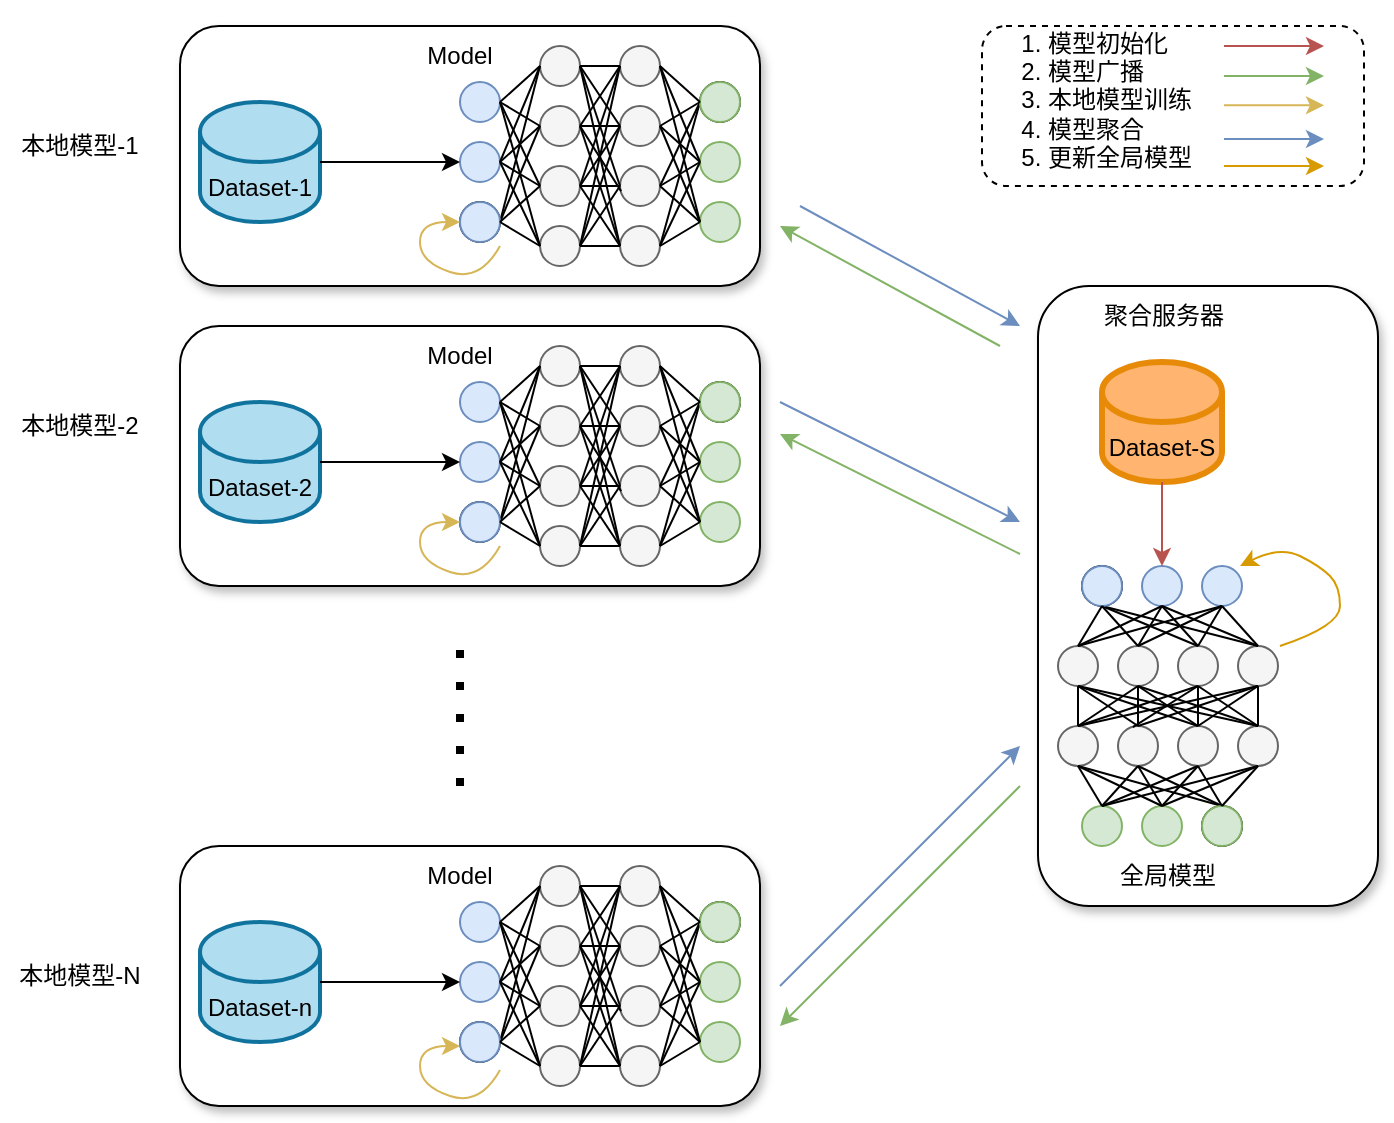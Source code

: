 <mxfile version="24.3.1" type="github">
  <diagram name="第 1 页" id="-fBQ2Zc3S_zsf6xObRtY">
    <mxGraphModel dx="1466" dy="746" grid="1" gridSize="10" guides="1" tooltips="1" connect="1" arrows="1" fold="1" page="1" pageScale="1" pageWidth="827" pageHeight="1169" math="0" shadow="0">
      <root>
        <mxCell id="0" />
        <mxCell id="1" parent="0" />
        <mxCell id="BH2l4RqOd2dtc3u16TBg-653" value="" style="rounded=1;whiteSpace=wrap;html=1;dashed=1;shadow=0;glass=0;" vertex="1" parent="1">
          <mxGeometry x="561" y="240" width="191" height="80" as="geometry" />
        </mxCell>
        <mxCell id="BH2l4RqOd2dtc3u16TBg-314" value="" style="group" vertex="1" connectable="0" parent="1">
          <mxGeometry x="160" y="240" width="290" height="130" as="geometry" />
        </mxCell>
        <mxCell id="BH2l4RqOd2dtc3u16TBg-1" value="" style="rounded=1;whiteSpace=wrap;html=1;shadow=1;" vertex="1" parent="BH2l4RqOd2dtc3u16TBg-314">
          <mxGeometry width="290" height="130" as="geometry" />
        </mxCell>
        <mxCell id="BH2l4RqOd2dtc3u16TBg-194" value="" style="group" vertex="1" connectable="0" parent="BH2l4RqOd2dtc3u16TBg-314">
          <mxGeometry x="140" y="10" width="140" height="110" as="geometry" />
        </mxCell>
        <mxCell id="BH2l4RqOd2dtc3u16TBg-2" value="" style="ellipse;whiteSpace=wrap;html=1;aspect=fixed;fillColor=#dae8fc;strokeColor=#6c8ebf;" vertex="1" parent="BH2l4RqOd2dtc3u16TBg-194">
          <mxGeometry y="18" width="20" height="20" as="geometry" />
        </mxCell>
        <mxCell id="BH2l4RqOd2dtc3u16TBg-3" value="" style="ellipse;whiteSpace=wrap;html=1;aspect=fixed;fillColor=#dae8fc;strokeColor=#6c8ebf;" vertex="1" parent="BH2l4RqOd2dtc3u16TBg-194">
          <mxGeometry y="48" width="20" height="20" as="geometry" />
        </mxCell>
        <mxCell id="BH2l4RqOd2dtc3u16TBg-4" value="" style="ellipse;whiteSpace=wrap;html=1;aspect=fixed;" vertex="1" parent="BH2l4RqOd2dtc3u16TBg-194">
          <mxGeometry y="78" width="20" height="20" as="geometry" />
        </mxCell>
        <mxCell id="BH2l4RqOd2dtc3u16TBg-8" value="" style="ellipse;whiteSpace=wrap;html=1;aspect=fixed;fillColor=#f5f5f5;fontColor=#333333;strokeColor=#666666;" vertex="1" parent="BH2l4RqOd2dtc3u16TBg-194">
          <mxGeometry x="40" width="20" height="20" as="geometry" />
        </mxCell>
        <mxCell id="BH2l4RqOd2dtc3u16TBg-9" value="" style="ellipse;whiteSpace=wrap;html=1;aspect=fixed;fillColor=#f5f5f5;fontColor=#333333;strokeColor=#666666;" vertex="1" parent="BH2l4RqOd2dtc3u16TBg-194">
          <mxGeometry x="40" y="30" width="20" height="20" as="geometry" />
        </mxCell>
        <mxCell id="BH2l4RqOd2dtc3u16TBg-10" value="" style="ellipse;whiteSpace=wrap;html=1;aspect=fixed;fillColor=#f5f5f5;fontColor=#333333;strokeColor=#666666;" vertex="1" parent="BH2l4RqOd2dtc3u16TBg-194">
          <mxGeometry x="40" y="60" width="20" height="20" as="geometry" />
        </mxCell>
        <mxCell id="BH2l4RqOd2dtc3u16TBg-11" value="" style="ellipse;whiteSpace=wrap;html=1;aspect=fixed;fillColor=#f5f5f5;fontColor=#333333;strokeColor=#666666;" vertex="1" parent="BH2l4RqOd2dtc3u16TBg-194">
          <mxGeometry x="40" y="90" width="20" height="20" as="geometry" />
        </mxCell>
        <mxCell id="BH2l4RqOd2dtc3u16TBg-28" value="" style="endArrow=none;html=1;rounded=0;exitX=1;exitY=0.5;exitDx=0;exitDy=0;entryX=0;entryY=0.5;entryDx=0;entryDy=0;" edge="1" parent="BH2l4RqOd2dtc3u16TBg-194" source="BH2l4RqOd2dtc3u16TBg-2" target="BH2l4RqOd2dtc3u16TBg-8">
          <mxGeometry width="50" height="50" relative="1" as="geometry">
            <mxPoint x="-10" y="60" as="sourcePoint" />
            <mxPoint x="20" y="10" as="targetPoint" />
          </mxGeometry>
        </mxCell>
        <mxCell id="BH2l4RqOd2dtc3u16TBg-29" value="" style="endArrow=none;html=1;rounded=0;exitX=1;exitY=0.5;exitDx=0;exitDy=0;entryX=0;entryY=0.5;entryDx=0;entryDy=0;" edge="1" parent="BH2l4RqOd2dtc3u16TBg-194" source="BH2l4RqOd2dtc3u16TBg-2" target="BH2l4RqOd2dtc3u16TBg-9">
          <mxGeometry width="50" height="50" relative="1" as="geometry">
            <mxPoint x="30" y="40" as="sourcePoint" />
            <mxPoint x="50" y="20" as="targetPoint" />
          </mxGeometry>
        </mxCell>
        <mxCell id="BH2l4RqOd2dtc3u16TBg-30" value="" style="endArrow=none;html=1;rounded=0;exitX=1;exitY=0.5;exitDx=0;exitDy=0;entryX=0;entryY=0.5;entryDx=0;entryDy=0;" edge="1" parent="BH2l4RqOd2dtc3u16TBg-194" source="BH2l4RqOd2dtc3u16TBg-2" target="BH2l4RqOd2dtc3u16TBg-10">
          <mxGeometry width="50" height="50" relative="1" as="geometry">
            <mxPoint x="40" y="50" as="sourcePoint" />
            <mxPoint x="60" y="30" as="targetPoint" />
          </mxGeometry>
        </mxCell>
        <mxCell id="BH2l4RqOd2dtc3u16TBg-31" value="" style="endArrow=none;html=1;rounded=0;exitX=1;exitY=0.5;exitDx=0;exitDy=0;entryX=0;entryY=0.5;entryDx=0;entryDy=0;" edge="1" parent="BH2l4RqOd2dtc3u16TBg-194" source="BH2l4RqOd2dtc3u16TBg-2" target="BH2l4RqOd2dtc3u16TBg-11">
          <mxGeometry width="50" height="50" relative="1" as="geometry">
            <mxPoint x="30" y="40" as="sourcePoint" />
            <mxPoint x="50" y="80" as="targetPoint" />
          </mxGeometry>
        </mxCell>
        <mxCell id="BH2l4RqOd2dtc3u16TBg-32" value="" style="endArrow=none;html=1;rounded=0;exitX=1;exitY=0.5;exitDx=0;exitDy=0;entryX=0;entryY=0.5;entryDx=0;entryDy=0;" edge="1" parent="BH2l4RqOd2dtc3u16TBg-194" source="BH2l4RqOd2dtc3u16TBg-3" target="BH2l4RqOd2dtc3u16TBg-8">
          <mxGeometry width="50" height="50" relative="1" as="geometry">
            <mxPoint x="40" y="50" as="sourcePoint" />
            <mxPoint x="60" y="90" as="targetPoint" />
          </mxGeometry>
        </mxCell>
        <mxCell id="BH2l4RqOd2dtc3u16TBg-33" value="" style="endArrow=none;html=1;rounded=0;exitX=1;exitY=0.5;exitDx=0;exitDy=0;entryX=0;entryY=0.5;entryDx=0;entryDy=0;" edge="1" parent="BH2l4RqOd2dtc3u16TBg-194" source="BH2l4RqOd2dtc3u16TBg-3" target="BH2l4RqOd2dtc3u16TBg-9">
          <mxGeometry width="50" height="50" relative="1" as="geometry">
            <mxPoint x="50" y="60" as="sourcePoint" />
            <mxPoint x="70" y="100" as="targetPoint" />
          </mxGeometry>
        </mxCell>
        <mxCell id="BH2l4RqOd2dtc3u16TBg-34" value="" style="endArrow=none;html=1;rounded=0;entryX=0;entryY=0.5;entryDx=0;entryDy=0;exitX=1;exitY=0.5;exitDx=0;exitDy=0;" edge="1" parent="BH2l4RqOd2dtc3u16TBg-194" source="BH2l4RqOd2dtc3u16TBg-3" target="BH2l4RqOd2dtc3u16TBg-10">
          <mxGeometry width="50" height="50" relative="1" as="geometry">
            <mxPoint x="-30" y="80" as="sourcePoint" />
            <mxPoint x="80" y="110" as="targetPoint" />
          </mxGeometry>
        </mxCell>
        <mxCell id="BH2l4RqOd2dtc3u16TBg-35" value="" style="endArrow=none;html=1;rounded=0;entryX=0;entryY=0.5;entryDx=0;entryDy=0;exitX=1;exitY=0.5;exitDx=0;exitDy=0;" edge="1" parent="BH2l4RqOd2dtc3u16TBg-194" source="BH2l4RqOd2dtc3u16TBg-3" target="BH2l4RqOd2dtc3u16TBg-11">
          <mxGeometry width="50" height="50" relative="1" as="geometry">
            <mxPoint x="29" y="73" as="sourcePoint" />
            <mxPoint x="50" y="80" as="targetPoint" />
          </mxGeometry>
        </mxCell>
        <mxCell id="BH2l4RqOd2dtc3u16TBg-36" value="" style="endArrow=none;html=1;rounded=0;exitX=1;exitY=0.5;exitDx=0;exitDy=0;entryX=0;entryY=0.5;entryDx=0;entryDy=0;" edge="1" parent="BH2l4RqOd2dtc3u16TBg-194" source="BH2l4RqOd2dtc3u16TBg-4" target="BH2l4RqOd2dtc3u16TBg-8">
          <mxGeometry width="50" height="50" relative="1" as="geometry">
            <mxPoint x="39" y="83" as="sourcePoint" />
            <mxPoint x="60" y="90" as="targetPoint" />
          </mxGeometry>
        </mxCell>
        <mxCell id="BH2l4RqOd2dtc3u16TBg-37" value="" style="endArrow=none;html=1;rounded=0;exitX=1;exitY=0.5;exitDx=0;exitDy=0;entryX=0;entryY=0.5;entryDx=0;entryDy=0;" edge="1" parent="BH2l4RqOd2dtc3u16TBg-194" source="BH2l4RqOd2dtc3u16TBg-4" target="BH2l4RqOd2dtc3u16TBg-9">
          <mxGeometry width="50" height="50" relative="1" as="geometry">
            <mxPoint x="49" y="93" as="sourcePoint" />
            <mxPoint x="70" y="100" as="targetPoint" />
          </mxGeometry>
        </mxCell>
        <mxCell id="BH2l4RqOd2dtc3u16TBg-39" value="" style="ellipse;whiteSpace=wrap;html=1;aspect=fixed;fillColor=#dae8fc;strokeColor=#6c8ebf;" vertex="1" parent="BH2l4RqOd2dtc3u16TBg-194">
          <mxGeometry y="78" width="20" height="20" as="geometry" />
        </mxCell>
        <mxCell id="BH2l4RqOd2dtc3u16TBg-41" value="" style="endArrow=none;html=1;rounded=0;exitX=1;exitY=0.5;exitDx=0;exitDy=0;entryX=0;entryY=0.5;entryDx=0;entryDy=0;" edge="1" parent="BH2l4RqOd2dtc3u16TBg-194" source="BH2l4RqOd2dtc3u16TBg-39" target="BH2l4RqOd2dtc3u16TBg-10">
          <mxGeometry width="50" height="50" relative="1" as="geometry">
            <mxPoint x="30" y="40" as="sourcePoint" />
            <mxPoint x="50" y="110" as="targetPoint" />
          </mxGeometry>
        </mxCell>
        <mxCell id="BH2l4RqOd2dtc3u16TBg-42" value="" style="endArrow=none;html=1;rounded=0;exitX=1;exitY=0.5;exitDx=0;exitDy=0;entryX=0;entryY=0.5;entryDx=0;entryDy=0;" edge="1" parent="BH2l4RqOd2dtc3u16TBg-194" source="BH2l4RqOd2dtc3u16TBg-39" target="BH2l4RqOd2dtc3u16TBg-11">
          <mxGeometry width="50" height="50" relative="1" as="geometry">
            <mxPoint x="30" y="100" as="sourcePoint" />
            <mxPoint x="50" y="80" as="targetPoint" />
          </mxGeometry>
        </mxCell>
        <mxCell id="BH2l4RqOd2dtc3u16TBg-63" value="" style="group;rotation=-180;" vertex="1" connectable="0" parent="BH2l4RqOd2dtc3u16TBg-194">
          <mxGeometry x="80" width="60" height="110" as="geometry" />
        </mxCell>
        <mxCell id="BH2l4RqOd2dtc3u16TBg-43" value="" style="ellipse;whiteSpace=wrap;html=1;aspect=fixed;rotation=-180;fillColor=#d5e8d4;strokeColor=#82b366;" vertex="1" parent="BH2l4RqOd2dtc3u16TBg-63">
          <mxGeometry x="40" y="78" width="20" height="20" as="geometry" />
        </mxCell>
        <mxCell id="BH2l4RqOd2dtc3u16TBg-44" value="" style="ellipse;whiteSpace=wrap;html=1;aspect=fixed;rotation=-180;fillColor=#d5e8d4;strokeColor=#82b366;" vertex="1" parent="BH2l4RqOd2dtc3u16TBg-63">
          <mxGeometry x="40" y="48" width="20" height="20" as="geometry" />
        </mxCell>
        <mxCell id="BH2l4RqOd2dtc3u16TBg-45" value="" style="ellipse;whiteSpace=wrap;html=1;aspect=fixed;rotation=-180;" vertex="1" parent="BH2l4RqOd2dtc3u16TBg-63">
          <mxGeometry x="40" y="18" width="20" height="20" as="geometry" />
        </mxCell>
        <mxCell id="BH2l4RqOd2dtc3u16TBg-46" value="" style="ellipse;whiteSpace=wrap;html=1;aspect=fixed;rotation=-180;fillColor=#f5f5f5;fontColor=#333333;strokeColor=#666666;" vertex="1" parent="BH2l4RqOd2dtc3u16TBg-63">
          <mxGeometry y="90" width="20" height="20" as="geometry" />
        </mxCell>
        <mxCell id="BH2l4RqOd2dtc3u16TBg-47" value="" style="ellipse;whiteSpace=wrap;html=1;aspect=fixed;rotation=-180;fillColor=#f5f5f5;fontColor=#333333;strokeColor=#666666;" vertex="1" parent="BH2l4RqOd2dtc3u16TBg-63">
          <mxGeometry y="60" width="20" height="20" as="geometry" />
        </mxCell>
        <mxCell id="BH2l4RqOd2dtc3u16TBg-48" value="" style="ellipse;whiteSpace=wrap;html=1;aspect=fixed;rotation=-180;fillColor=#f5f5f5;fontColor=#333333;strokeColor=#666666;" vertex="1" parent="BH2l4RqOd2dtc3u16TBg-63">
          <mxGeometry y="30" width="20" height="20" as="geometry" />
        </mxCell>
        <mxCell id="BH2l4RqOd2dtc3u16TBg-49" value="" style="ellipse;whiteSpace=wrap;html=1;aspect=fixed;rotation=-180;fillColor=#f5f5f5;fontColor=#333333;strokeColor=#666666;" vertex="1" parent="BH2l4RqOd2dtc3u16TBg-63">
          <mxGeometry width="20" height="20" as="geometry" />
        </mxCell>
        <mxCell id="BH2l4RqOd2dtc3u16TBg-50" value="" style="endArrow=none;html=1;rounded=0;exitX=1;exitY=0.5;exitDx=0;exitDy=0;entryX=0;entryY=0.5;entryDx=0;entryDy=0;" edge="1" parent="BH2l4RqOd2dtc3u16TBg-63" source="BH2l4RqOd2dtc3u16TBg-43" target="BH2l4RqOd2dtc3u16TBg-46">
          <mxGeometry width="50" height="50" relative="1" as="geometry">
            <mxPoint x="70" y="50" as="sourcePoint" />
            <mxPoint x="40" y="100" as="targetPoint" />
          </mxGeometry>
        </mxCell>
        <mxCell id="BH2l4RqOd2dtc3u16TBg-51" value="" style="endArrow=none;html=1;rounded=0;exitX=1;exitY=0.5;exitDx=0;exitDy=0;entryX=0;entryY=0.5;entryDx=0;entryDy=0;" edge="1" parent="BH2l4RqOd2dtc3u16TBg-63" source="BH2l4RqOd2dtc3u16TBg-43" target="BH2l4RqOd2dtc3u16TBg-47">
          <mxGeometry width="50" height="50" relative="1" as="geometry">
            <mxPoint x="30" y="70" as="sourcePoint" />
            <mxPoint x="10" y="90" as="targetPoint" />
          </mxGeometry>
        </mxCell>
        <mxCell id="BH2l4RqOd2dtc3u16TBg-52" value="" style="endArrow=none;html=1;rounded=0;exitX=1;exitY=0.5;exitDx=0;exitDy=0;entryX=0;entryY=0.5;entryDx=0;entryDy=0;" edge="1" parent="BH2l4RqOd2dtc3u16TBg-63" source="BH2l4RqOd2dtc3u16TBg-43" target="BH2l4RqOd2dtc3u16TBg-48">
          <mxGeometry width="50" height="50" relative="1" as="geometry">
            <mxPoint x="20" y="60" as="sourcePoint" />
            <mxPoint y="80" as="targetPoint" />
          </mxGeometry>
        </mxCell>
        <mxCell id="BH2l4RqOd2dtc3u16TBg-53" value="" style="endArrow=none;html=1;rounded=0;exitX=1;exitY=0.5;exitDx=0;exitDy=0;entryX=0;entryY=0.5;entryDx=0;entryDy=0;" edge="1" parent="BH2l4RqOd2dtc3u16TBg-63" source="BH2l4RqOd2dtc3u16TBg-43" target="BH2l4RqOd2dtc3u16TBg-49">
          <mxGeometry width="50" height="50" relative="1" as="geometry">
            <mxPoint x="30" y="70" as="sourcePoint" />
            <mxPoint x="10" y="30" as="targetPoint" />
          </mxGeometry>
        </mxCell>
        <mxCell id="BH2l4RqOd2dtc3u16TBg-54" value="" style="endArrow=none;html=1;rounded=0;exitX=1;exitY=0.5;exitDx=0;exitDy=0;entryX=0;entryY=0.5;entryDx=0;entryDy=0;" edge="1" parent="BH2l4RqOd2dtc3u16TBg-63" source="BH2l4RqOd2dtc3u16TBg-44" target="BH2l4RqOd2dtc3u16TBg-46">
          <mxGeometry width="50" height="50" relative="1" as="geometry">
            <mxPoint x="20" y="60" as="sourcePoint" />
            <mxPoint y="20" as="targetPoint" />
          </mxGeometry>
        </mxCell>
        <mxCell id="BH2l4RqOd2dtc3u16TBg-55" value="" style="endArrow=none;html=1;rounded=0;exitX=1;exitY=0.5;exitDx=0;exitDy=0;entryX=0;entryY=0.5;entryDx=0;entryDy=0;" edge="1" parent="BH2l4RqOd2dtc3u16TBg-63" source="BH2l4RqOd2dtc3u16TBg-44" target="BH2l4RqOd2dtc3u16TBg-47">
          <mxGeometry width="50" height="50" relative="1" as="geometry">
            <mxPoint x="10" y="50" as="sourcePoint" />
            <mxPoint x="-10" y="10" as="targetPoint" />
          </mxGeometry>
        </mxCell>
        <mxCell id="BH2l4RqOd2dtc3u16TBg-56" value="" style="endArrow=none;html=1;rounded=0;entryX=0;entryY=0.5;entryDx=0;entryDy=0;exitX=1;exitY=0.5;exitDx=0;exitDy=0;" edge="1" parent="BH2l4RqOd2dtc3u16TBg-63" source="BH2l4RqOd2dtc3u16TBg-44" target="BH2l4RqOd2dtc3u16TBg-48">
          <mxGeometry width="50" height="50" relative="1" as="geometry">
            <mxPoint x="90" y="30" as="sourcePoint" />
            <mxPoint x="-20" as="targetPoint" />
          </mxGeometry>
        </mxCell>
        <mxCell id="BH2l4RqOd2dtc3u16TBg-57" value="" style="endArrow=none;html=1;rounded=0;entryX=0;entryY=0.5;entryDx=0;entryDy=0;exitX=1;exitY=0.5;exitDx=0;exitDy=0;" edge="1" parent="BH2l4RqOd2dtc3u16TBg-63" source="BH2l4RqOd2dtc3u16TBg-44" target="BH2l4RqOd2dtc3u16TBg-49">
          <mxGeometry width="50" height="50" relative="1" as="geometry">
            <mxPoint x="31" y="37" as="sourcePoint" />
            <mxPoint x="10" y="30" as="targetPoint" />
          </mxGeometry>
        </mxCell>
        <mxCell id="BH2l4RqOd2dtc3u16TBg-58" value="" style="endArrow=none;html=1;rounded=0;exitX=1;exitY=0.5;exitDx=0;exitDy=0;entryX=0;entryY=0.5;entryDx=0;entryDy=0;" edge="1" parent="BH2l4RqOd2dtc3u16TBg-63" source="BH2l4RqOd2dtc3u16TBg-45" target="BH2l4RqOd2dtc3u16TBg-46">
          <mxGeometry width="50" height="50" relative="1" as="geometry">
            <mxPoint x="21" y="27" as="sourcePoint" />
            <mxPoint y="20" as="targetPoint" />
          </mxGeometry>
        </mxCell>
        <mxCell id="BH2l4RqOd2dtc3u16TBg-59" value="" style="endArrow=none;html=1;rounded=0;exitX=1;exitY=0.5;exitDx=0;exitDy=0;entryX=0;entryY=0.5;entryDx=0;entryDy=0;" edge="1" parent="BH2l4RqOd2dtc3u16TBg-63" source="BH2l4RqOd2dtc3u16TBg-45" target="BH2l4RqOd2dtc3u16TBg-47">
          <mxGeometry width="50" height="50" relative="1" as="geometry">
            <mxPoint x="11" y="17" as="sourcePoint" />
            <mxPoint x="-10" y="10" as="targetPoint" />
          </mxGeometry>
        </mxCell>
        <mxCell id="BH2l4RqOd2dtc3u16TBg-60" value="" style="ellipse;whiteSpace=wrap;html=1;aspect=fixed;rotation=-180;fillColor=#d5e8d4;strokeColor=#82b366;" vertex="1" parent="BH2l4RqOd2dtc3u16TBg-63">
          <mxGeometry x="40" y="18" width="20" height="20" as="geometry" />
        </mxCell>
        <mxCell id="BH2l4RqOd2dtc3u16TBg-61" value="" style="endArrow=none;html=1;rounded=0;exitX=1;exitY=0.5;exitDx=0;exitDy=0;entryX=0;entryY=0.5;entryDx=0;entryDy=0;" edge="1" parent="BH2l4RqOd2dtc3u16TBg-63" source="BH2l4RqOd2dtc3u16TBg-60" target="BH2l4RqOd2dtc3u16TBg-48">
          <mxGeometry width="50" height="50" relative="1" as="geometry">
            <mxPoint x="30" y="70" as="sourcePoint" />
            <mxPoint x="10" as="targetPoint" />
          </mxGeometry>
        </mxCell>
        <mxCell id="BH2l4RqOd2dtc3u16TBg-62" value="" style="endArrow=none;html=1;rounded=0;exitX=1;exitY=0.5;exitDx=0;exitDy=0;entryX=0;entryY=0.5;entryDx=0;entryDy=0;" edge="1" parent="BH2l4RqOd2dtc3u16TBg-63" source="BH2l4RqOd2dtc3u16TBg-60" target="BH2l4RqOd2dtc3u16TBg-49">
          <mxGeometry width="50" height="50" relative="1" as="geometry">
            <mxPoint x="30" y="10" as="sourcePoint" />
            <mxPoint x="10" y="30" as="targetPoint" />
          </mxGeometry>
        </mxCell>
        <mxCell id="BH2l4RqOd2dtc3u16TBg-64" value="" style="endArrow=none;html=1;rounded=0;exitX=1;exitY=0.5;exitDx=0;exitDy=0;entryX=1;entryY=0.5;entryDx=0;entryDy=0;" edge="1" parent="BH2l4RqOd2dtc3u16TBg-194" source="BH2l4RqOd2dtc3u16TBg-8" target="BH2l4RqOd2dtc3u16TBg-49">
          <mxGeometry width="50" height="50" relative="1" as="geometry">
            <mxPoint x="50" y="90" as="sourcePoint" />
            <mxPoint x="100" y="40" as="targetPoint" />
          </mxGeometry>
        </mxCell>
        <mxCell id="BH2l4RqOd2dtc3u16TBg-65" value="" style="endArrow=none;html=1;rounded=0;exitX=1;exitY=0.5;exitDx=0;exitDy=0;entryX=1;entryY=0.5;entryDx=0;entryDy=0;" edge="1" parent="BH2l4RqOd2dtc3u16TBg-194" source="BH2l4RqOd2dtc3u16TBg-8" target="BH2l4RqOd2dtc3u16TBg-48">
          <mxGeometry width="50" height="50" relative="1" as="geometry">
            <mxPoint x="70" y="20" as="sourcePoint" />
            <mxPoint x="90" y="20" as="targetPoint" />
          </mxGeometry>
        </mxCell>
        <mxCell id="BH2l4RqOd2dtc3u16TBg-66" value="" style="endArrow=none;html=1;rounded=0;exitX=1;exitY=0.5;exitDx=0;exitDy=0;entryX=1;entryY=0.5;entryDx=0;entryDy=0;" edge="1" parent="BH2l4RqOd2dtc3u16TBg-194" source="BH2l4RqOd2dtc3u16TBg-8" target="BH2l4RqOd2dtc3u16TBg-47">
          <mxGeometry width="50" height="50" relative="1" as="geometry">
            <mxPoint x="80" y="30" as="sourcePoint" />
            <mxPoint x="100" y="30" as="targetPoint" />
          </mxGeometry>
        </mxCell>
        <mxCell id="BH2l4RqOd2dtc3u16TBg-67" value="" style="endArrow=none;html=1;rounded=0;exitX=1;exitY=0.5;exitDx=0;exitDy=0;entryX=1;entryY=0.5;entryDx=0;entryDy=0;" edge="1" parent="BH2l4RqOd2dtc3u16TBg-194" source="BH2l4RqOd2dtc3u16TBg-8" target="BH2l4RqOd2dtc3u16TBg-46">
          <mxGeometry width="50" height="50" relative="1" as="geometry">
            <mxPoint x="90" y="40" as="sourcePoint" />
            <mxPoint x="110" y="40" as="targetPoint" />
          </mxGeometry>
        </mxCell>
        <mxCell id="BH2l4RqOd2dtc3u16TBg-68" value="" style="endArrow=none;html=1;rounded=0;exitX=1;exitY=0.5;exitDx=0;exitDy=0;entryX=1;entryY=0.5;entryDx=0;entryDy=0;" edge="1" parent="BH2l4RqOd2dtc3u16TBg-194" source="BH2l4RqOd2dtc3u16TBg-9" target="BH2l4RqOd2dtc3u16TBg-49">
          <mxGeometry width="50" height="50" relative="1" as="geometry">
            <mxPoint x="100" y="50" as="sourcePoint" />
            <mxPoint x="120" y="50" as="targetPoint" />
          </mxGeometry>
        </mxCell>
        <mxCell id="BH2l4RqOd2dtc3u16TBg-69" value="" style="endArrow=none;html=1;rounded=0;exitX=1;exitY=0.5;exitDx=0;exitDy=0;entryX=1;entryY=0.5;entryDx=0;entryDy=0;" edge="1" parent="BH2l4RqOd2dtc3u16TBg-194" source="BH2l4RqOd2dtc3u16TBg-9" target="BH2l4RqOd2dtc3u16TBg-48">
          <mxGeometry width="50" height="50" relative="1" as="geometry">
            <mxPoint x="110" y="60" as="sourcePoint" />
            <mxPoint x="130" y="60" as="targetPoint" />
          </mxGeometry>
        </mxCell>
        <mxCell id="BH2l4RqOd2dtc3u16TBg-70" value="" style="endArrow=none;html=1;rounded=0;exitX=1;exitY=0.5;exitDx=0;exitDy=0;entryX=0.972;entryY=0.372;entryDx=0;entryDy=0;entryPerimeter=0;" edge="1" parent="BH2l4RqOd2dtc3u16TBg-194" source="BH2l4RqOd2dtc3u16TBg-9" target="BH2l4RqOd2dtc3u16TBg-47">
          <mxGeometry width="50" height="50" relative="1" as="geometry">
            <mxPoint x="60" y="59.72" as="sourcePoint" />
            <mxPoint x="80" y="59.72" as="targetPoint" />
          </mxGeometry>
        </mxCell>
        <mxCell id="BH2l4RqOd2dtc3u16TBg-71" value="" style="endArrow=none;html=1;rounded=0;exitX=1;exitY=0.5;exitDx=0;exitDy=0;entryX=1;entryY=0.5;entryDx=0;entryDy=0;" edge="1" parent="BH2l4RqOd2dtc3u16TBg-194" source="BH2l4RqOd2dtc3u16TBg-9" target="BH2l4RqOd2dtc3u16TBg-46">
          <mxGeometry width="50" height="50" relative="1" as="geometry">
            <mxPoint x="130" y="80" as="sourcePoint" />
            <mxPoint x="150" y="80" as="targetPoint" />
          </mxGeometry>
        </mxCell>
        <mxCell id="BH2l4RqOd2dtc3u16TBg-72" value="" style="endArrow=none;html=1;rounded=0;exitX=1;exitY=0.5;exitDx=0;exitDy=0;entryX=1;entryY=0.5;entryDx=0;entryDy=0;" edge="1" parent="BH2l4RqOd2dtc3u16TBg-194" source="BH2l4RqOd2dtc3u16TBg-10" target="BH2l4RqOd2dtc3u16TBg-49">
          <mxGeometry width="50" height="50" relative="1" as="geometry">
            <mxPoint x="70" y="50" as="sourcePoint" />
            <mxPoint x="90" y="110" as="targetPoint" />
          </mxGeometry>
        </mxCell>
        <mxCell id="BH2l4RqOd2dtc3u16TBg-73" value="" style="endArrow=none;html=1;rounded=0;exitX=1;exitY=0.5;exitDx=0;exitDy=0;entryX=1;entryY=0.5;entryDx=0;entryDy=0;" edge="1" parent="BH2l4RqOd2dtc3u16TBg-194" source="BH2l4RqOd2dtc3u16TBg-10" target="BH2l4RqOd2dtc3u16TBg-48">
          <mxGeometry width="50" height="50" relative="1" as="geometry">
            <mxPoint x="80" y="60" as="sourcePoint" />
            <mxPoint x="100" y="120" as="targetPoint" />
          </mxGeometry>
        </mxCell>
        <mxCell id="BH2l4RqOd2dtc3u16TBg-74" value="" style="endArrow=none;html=1;rounded=0;exitX=1;exitY=0.5;exitDx=0;exitDy=0;entryX=1;entryY=0.5;entryDx=0;entryDy=0;" edge="1" parent="BH2l4RqOd2dtc3u16TBg-194" source="BH2l4RqOd2dtc3u16TBg-10" target="BH2l4RqOd2dtc3u16TBg-47">
          <mxGeometry width="50" height="50" relative="1" as="geometry">
            <mxPoint x="90" y="70" as="sourcePoint" />
            <mxPoint x="110" y="130" as="targetPoint" />
          </mxGeometry>
        </mxCell>
        <mxCell id="BH2l4RqOd2dtc3u16TBg-75" value="" style="endArrow=none;html=1;rounded=0;exitX=1;exitY=0.5;exitDx=0;exitDy=0;entryX=1;entryY=0.5;entryDx=0;entryDy=0;" edge="1" parent="BH2l4RqOd2dtc3u16TBg-194" source="BH2l4RqOd2dtc3u16TBg-10" target="BH2l4RqOd2dtc3u16TBg-46">
          <mxGeometry width="50" height="50" relative="1" as="geometry">
            <mxPoint x="100" y="80" as="sourcePoint" />
            <mxPoint x="120" y="140" as="targetPoint" />
          </mxGeometry>
        </mxCell>
        <mxCell id="BH2l4RqOd2dtc3u16TBg-76" value="" style="endArrow=none;html=1;rounded=0;exitX=1;exitY=0.5;exitDx=0;exitDy=0;entryX=1;entryY=0.5;entryDx=0;entryDy=0;" edge="1" parent="BH2l4RqOd2dtc3u16TBg-194" source="BH2l4RqOd2dtc3u16TBg-11" target="BH2l4RqOd2dtc3u16TBg-46">
          <mxGeometry width="50" height="50" relative="1" as="geometry">
            <mxPoint x="110" y="90" as="sourcePoint" />
            <mxPoint x="130" y="150" as="targetPoint" />
          </mxGeometry>
        </mxCell>
        <mxCell id="BH2l4RqOd2dtc3u16TBg-77" value="" style="endArrow=none;html=1;rounded=0;exitX=1;exitY=0.5;exitDx=0;exitDy=0;entryX=1;entryY=0.5;entryDx=0;entryDy=0;" edge="1" parent="BH2l4RqOd2dtc3u16TBg-194" source="BH2l4RqOd2dtc3u16TBg-11" target="BH2l4RqOd2dtc3u16TBg-47">
          <mxGeometry width="50" height="50" relative="1" as="geometry">
            <mxPoint x="70" y="110" as="sourcePoint" />
            <mxPoint x="90" y="110" as="targetPoint" />
          </mxGeometry>
        </mxCell>
        <mxCell id="BH2l4RqOd2dtc3u16TBg-78" value="" style="endArrow=none;html=1;rounded=0;exitX=1;exitY=0.5;exitDx=0;exitDy=0;entryX=1;entryY=0.5;entryDx=0;entryDy=0;" edge="1" parent="BH2l4RqOd2dtc3u16TBg-194" source="BH2l4RqOd2dtc3u16TBg-11" target="BH2l4RqOd2dtc3u16TBg-48">
          <mxGeometry width="50" height="50" relative="1" as="geometry">
            <mxPoint x="80" y="120" as="sourcePoint" />
            <mxPoint x="100" y="120" as="targetPoint" />
          </mxGeometry>
        </mxCell>
        <mxCell id="BH2l4RqOd2dtc3u16TBg-79" value="" style="endArrow=none;html=1;rounded=0;exitX=1;exitY=0.5;exitDx=0;exitDy=0;entryX=1;entryY=0.5;entryDx=0;entryDy=0;" edge="1" parent="BH2l4RqOd2dtc3u16TBg-194" source="BH2l4RqOd2dtc3u16TBg-11" target="BH2l4RqOd2dtc3u16TBg-49">
          <mxGeometry width="50" height="50" relative="1" as="geometry">
            <mxPoint x="90" y="130" as="sourcePoint" />
            <mxPoint x="110" y="130" as="targetPoint" />
          </mxGeometry>
        </mxCell>
        <mxCell id="BH2l4RqOd2dtc3u16TBg-312" value="Dataset-1" style="shape=cylinder3;whiteSpace=wrap;html=1;boundedLbl=1;backgroundOutline=1;size=15;fillColor=#b1ddf0;strokeColor=#10739e;strokeWidth=2;" vertex="1" parent="BH2l4RqOd2dtc3u16TBg-314">
          <mxGeometry x="10" y="38" width="60" height="60" as="geometry" />
        </mxCell>
        <mxCell id="BH2l4RqOd2dtc3u16TBg-313" value="" style="endArrow=classic;html=1;rounded=0;exitX=1;exitY=0.5;exitDx=0;exitDy=0;exitPerimeter=0;entryX=0;entryY=0.5;entryDx=0;entryDy=0;" edge="1" parent="BH2l4RqOd2dtc3u16TBg-314" source="BH2l4RqOd2dtc3u16TBg-312" target="BH2l4RqOd2dtc3u16TBg-3">
          <mxGeometry width="50" height="50" relative="1" as="geometry">
            <mxPoint x="150" y="220" as="sourcePoint" />
            <mxPoint x="200" y="170" as="targetPoint" />
          </mxGeometry>
        </mxCell>
        <mxCell id="BH2l4RqOd2dtc3u16TBg-510" value="Model" style="text;html=1;align=center;verticalAlign=middle;whiteSpace=wrap;rounded=0;" vertex="1" parent="BH2l4RqOd2dtc3u16TBg-314">
          <mxGeometry x="110" width="60" height="30" as="geometry" />
        </mxCell>
        <mxCell id="BH2l4RqOd2dtc3u16TBg-659" value="" style="curved=1;endArrow=classic;html=1;rounded=0;fillColor=#fff2cc;strokeColor=#d6b656;" edge="1" parent="BH2l4RqOd2dtc3u16TBg-314">
          <mxGeometry width="50" height="50" relative="1" as="geometry">
            <mxPoint x="160" y="110" as="sourcePoint" />
            <mxPoint x="140" y="98" as="targetPoint" />
            <Array as="points">
              <mxPoint x="150" y="128" />
              <mxPoint x="120" y="118" />
              <mxPoint x="120" y="98" />
            </Array>
          </mxGeometry>
        </mxCell>
        <mxCell id="BH2l4RqOd2dtc3u16TBg-316" value="" style="group" vertex="1" connectable="0" parent="1">
          <mxGeometry x="160" y="390" width="290" height="130" as="geometry" />
        </mxCell>
        <mxCell id="BH2l4RqOd2dtc3u16TBg-317" value="" style="rounded=1;whiteSpace=wrap;html=1;shadow=1;" vertex="1" parent="BH2l4RqOd2dtc3u16TBg-316">
          <mxGeometry width="290" height="130" as="geometry" />
        </mxCell>
        <mxCell id="BH2l4RqOd2dtc3u16TBg-318" value="" style="group" vertex="1" connectable="0" parent="BH2l4RqOd2dtc3u16TBg-316">
          <mxGeometry x="140" y="10" width="140" height="110" as="geometry" />
        </mxCell>
        <mxCell id="BH2l4RqOd2dtc3u16TBg-319" value="" style="ellipse;whiteSpace=wrap;html=1;aspect=fixed;fillColor=#dae8fc;strokeColor=#6c8ebf;" vertex="1" parent="BH2l4RqOd2dtc3u16TBg-318">
          <mxGeometry y="18" width="20" height="20" as="geometry" />
        </mxCell>
        <mxCell id="BH2l4RqOd2dtc3u16TBg-320" value="" style="ellipse;whiteSpace=wrap;html=1;aspect=fixed;fillColor=#dae8fc;strokeColor=#6c8ebf;" vertex="1" parent="BH2l4RqOd2dtc3u16TBg-318">
          <mxGeometry y="48" width="20" height="20" as="geometry" />
        </mxCell>
        <mxCell id="BH2l4RqOd2dtc3u16TBg-321" value="" style="ellipse;whiteSpace=wrap;html=1;aspect=fixed;" vertex="1" parent="BH2l4RqOd2dtc3u16TBg-318">
          <mxGeometry y="78" width="20" height="20" as="geometry" />
        </mxCell>
        <mxCell id="BH2l4RqOd2dtc3u16TBg-322" value="" style="ellipse;whiteSpace=wrap;html=1;aspect=fixed;fillColor=#f5f5f5;fontColor=#333333;strokeColor=#666666;" vertex="1" parent="BH2l4RqOd2dtc3u16TBg-318">
          <mxGeometry x="40" width="20" height="20" as="geometry" />
        </mxCell>
        <mxCell id="BH2l4RqOd2dtc3u16TBg-323" value="" style="ellipse;whiteSpace=wrap;html=1;aspect=fixed;fillColor=#f5f5f5;fontColor=#333333;strokeColor=#666666;" vertex="1" parent="BH2l4RqOd2dtc3u16TBg-318">
          <mxGeometry x="40" y="30" width="20" height="20" as="geometry" />
        </mxCell>
        <mxCell id="BH2l4RqOd2dtc3u16TBg-324" value="" style="ellipse;whiteSpace=wrap;html=1;aspect=fixed;fillColor=#f5f5f5;fontColor=#333333;strokeColor=#666666;" vertex="1" parent="BH2l4RqOd2dtc3u16TBg-318">
          <mxGeometry x="40" y="60" width="20" height="20" as="geometry" />
        </mxCell>
        <mxCell id="BH2l4RqOd2dtc3u16TBg-325" value="" style="ellipse;whiteSpace=wrap;html=1;aspect=fixed;fillColor=#f5f5f5;fontColor=#333333;strokeColor=#666666;" vertex="1" parent="BH2l4RqOd2dtc3u16TBg-318">
          <mxGeometry x="40" y="90" width="20" height="20" as="geometry" />
        </mxCell>
        <mxCell id="BH2l4RqOd2dtc3u16TBg-326" value="" style="endArrow=none;html=1;rounded=0;exitX=1;exitY=0.5;exitDx=0;exitDy=0;entryX=0;entryY=0.5;entryDx=0;entryDy=0;" edge="1" parent="BH2l4RqOd2dtc3u16TBg-318" source="BH2l4RqOd2dtc3u16TBg-319" target="BH2l4RqOd2dtc3u16TBg-322">
          <mxGeometry width="50" height="50" relative="1" as="geometry">
            <mxPoint x="-10" y="60" as="sourcePoint" />
            <mxPoint x="20" y="10" as="targetPoint" />
          </mxGeometry>
        </mxCell>
        <mxCell id="BH2l4RqOd2dtc3u16TBg-327" value="" style="endArrow=none;html=1;rounded=0;exitX=1;exitY=0.5;exitDx=0;exitDy=0;entryX=0;entryY=0.5;entryDx=0;entryDy=0;" edge="1" parent="BH2l4RqOd2dtc3u16TBg-318" source="BH2l4RqOd2dtc3u16TBg-319" target="BH2l4RqOd2dtc3u16TBg-323">
          <mxGeometry width="50" height="50" relative="1" as="geometry">
            <mxPoint x="30" y="40" as="sourcePoint" />
            <mxPoint x="50" y="20" as="targetPoint" />
          </mxGeometry>
        </mxCell>
        <mxCell id="BH2l4RqOd2dtc3u16TBg-328" value="" style="endArrow=none;html=1;rounded=0;exitX=1;exitY=0.5;exitDx=0;exitDy=0;entryX=0;entryY=0.5;entryDx=0;entryDy=0;" edge="1" parent="BH2l4RqOd2dtc3u16TBg-318" source="BH2l4RqOd2dtc3u16TBg-319" target="BH2l4RqOd2dtc3u16TBg-324">
          <mxGeometry width="50" height="50" relative="1" as="geometry">
            <mxPoint x="40" y="50" as="sourcePoint" />
            <mxPoint x="60" y="30" as="targetPoint" />
          </mxGeometry>
        </mxCell>
        <mxCell id="BH2l4RqOd2dtc3u16TBg-329" value="" style="endArrow=none;html=1;rounded=0;exitX=1;exitY=0.5;exitDx=0;exitDy=0;entryX=0;entryY=0.5;entryDx=0;entryDy=0;" edge="1" parent="BH2l4RqOd2dtc3u16TBg-318" source="BH2l4RqOd2dtc3u16TBg-319" target="BH2l4RqOd2dtc3u16TBg-325">
          <mxGeometry width="50" height="50" relative="1" as="geometry">
            <mxPoint x="30" y="40" as="sourcePoint" />
            <mxPoint x="50" y="80" as="targetPoint" />
          </mxGeometry>
        </mxCell>
        <mxCell id="BH2l4RqOd2dtc3u16TBg-330" value="" style="endArrow=none;html=1;rounded=0;exitX=1;exitY=0.5;exitDx=0;exitDy=0;entryX=0;entryY=0.5;entryDx=0;entryDy=0;" edge="1" parent="BH2l4RqOd2dtc3u16TBg-318" source="BH2l4RqOd2dtc3u16TBg-320" target="BH2l4RqOd2dtc3u16TBg-322">
          <mxGeometry width="50" height="50" relative="1" as="geometry">
            <mxPoint x="40" y="50" as="sourcePoint" />
            <mxPoint x="60" y="90" as="targetPoint" />
          </mxGeometry>
        </mxCell>
        <mxCell id="BH2l4RqOd2dtc3u16TBg-331" value="" style="endArrow=none;html=1;rounded=0;exitX=1;exitY=0.5;exitDx=0;exitDy=0;entryX=0;entryY=0.5;entryDx=0;entryDy=0;" edge="1" parent="BH2l4RqOd2dtc3u16TBg-318" source="BH2l4RqOd2dtc3u16TBg-320" target="BH2l4RqOd2dtc3u16TBg-323">
          <mxGeometry width="50" height="50" relative="1" as="geometry">
            <mxPoint x="50" y="60" as="sourcePoint" />
            <mxPoint x="70" y="100" as="targetPoint" />
          </mxGeometry>
        </mxCell>
        <mxCell id="BH2l4RqOd2dtc3u16TBg-332" value="" style="endArrow=none;html=1;rounded=0;entryX=0;entryY=0.5;entryDx=0;entryDy=0;exitX=1;exitY=0.5;exitDx=0;exitDy=0;" edge="1" parent="BH2l4RqOd2dtc3u16TBg-318" source="BH2l4RqOd2dtc3u16TBg-320" target="BH2l4RqOd2dtc3u16TBg-324">
          <mxGeometry width="50" height="50" relative="1" as="geometry">
            <mxPoint x="-30" y="80" as="sourcePoint" />
            <mxPoint x="80" y="110" as="targetPoint" />
          </mxGeometry>
        </mxCell>
        <mxCell id="BH2l4RqOd2dtc3u16TBg-333" value="" style="endArrow=none;html=1;rounded=0;entryX=0;entryY=0.5;entryDx=0;entryDy=0;exitX=1;exitY=0.5;exitDx=0;exitDy=0;" edge="1" parent="BH2l4RqOd2dtc3u16TBg-318" source="BH2l4RqOd2dtc3u16TBg-320" target="BH2l4RqOd2dtc3u16TBg-325">
          <mxGeometry width="50" height="50" relative="1" as="geometry">
            <mxPoint x="29" y="73" as="sourcePoint" />
            <mxPoint x="50" y="80" as="targetPoint" />
          </mxGeometry>
        </mxCell>
        <mxCell id="BH2l4RqOd2dtc3u16TBg-334" value="" style="endArrow=none;html=1;rounded=0;exitX=1;exitY=0.5;exitDx=0;exitDy=0;entryX=0;entryY=0.5;entryDx=0;entryDy=0;" edge="1" parent="BH2l4RqOd2dtc3u16TBg-318" source="BH2l4RqOd2dtc3u16TBg-321" target="BH2l4RqOd2dtc3u16TBg-322">
          <mxGeometry width="50" height="50" relative="1" as="geometry">
            <mxPoint x="39" y="83" as="sourcePoint" />
            <mxPoint x="60" y="90" as="targetPoint" />
          </mxGeometry>
        </mxCell>
        <mxCell id="BH2l4RqOd2dtc3u16TBg-335" value="" style="endArrow=none;html=1;rounded=0;exitX=1;exitY=0.5;exitDx=0;exitDy=0;entryX=0;entryY=0.5;entryDx=0;entryDy=0;" edge="1" parent="BH2l4RqOd2dtc3u16TBg-318" source="BH2l4RqOd2dtc3u16TBg-321" target="BH2l4RqOd2dtc3u16TBg-323">
          <mxGeometry width="50" height="50" relative="1" as="geometry">
            <mxPoint x="49" y="93" as="sourcePoint" />
            <mxPoint x="70" y="100" as="targetPoint" />
          </mxGeometry>
        </mxCell>
        <mxCell id="BH2l4RqOd2dtc3u16TBg-336" value="" style="ellipse;whiteSpace=wrap;html=1;aspect=fixed;fillColor=#dae8fc;strokeColor=#6c8ebf;" vertex="1" parent="BH2l4RqOd2dtc3u16TBg-318">
          <mxGeometry y="78" width="20" height="20" as="geometry" />
        </mxCell>
        <mxCell id="BH2l4RqOd2dtc3u16TBg-337" value="" style="endArrow=none;html=1;rounded=0;exitX=1;exitY=0.5;exitDx=0;exitDy=0;entryX=0;entryY=0.5;entryDx=0;entryDy=0;" edge="1" parent="BH2l4RqOd2dtc3u16TBg-318" source="BH2l4RqOd2dtc3u16TBg-336" target="BH2l4RqOd2dtc3u16TBg-324">
          <mxGeometry width="50" height="50" relative="1" as="geometry">
            <mxPoint x="30" y="40" as="sourcePoint" />
            <mxPoint x="50" y="110" as="targetPoint" />
          </mxGeometry>
        </mxCell>
        <mxCell id="BH2l4RqOd2dtc3u16TBg-338" value="" style="endArrow=none;html=1;rounded=0;exitX=1;exitY=0.5;exitDx=0;exitDy=0;entryX=0;entryY=0.5;entryDx=0;entryDy=0;" edge="1" parent="BH2l4RqOd2dtc3u16TBg-318" source="BH2l4RqOd2dtc3u16TBg-336" target="BH2l4RqOd2dtc3u16TBg-325">
          <mxGeometry width="50" height="50" relative="1" as="geometry">
            <mxPoint x="30" y="100" as="sourcePoint" />
            <mxPoint x="50" y="80" as="targetPoint" />
          </mxGeometry>
        </mxCell>
        <mxCell id="BH2l4RqOd2dtc3u16TBg-339" value="" style="group;rotation=-180;" vertex="1" connectable="0" parent="BH2l4RqOd2dtc3u16TBg-318">
          <mxGeometry x="80" width="60" height="110" as="geometry" />
        </mxCell>
        <mxCell id="BH2l4RqOd2dtc3u16TBg-340" value="" style="ellipse;whiteSpace=wrap;html=1;aspect=fixed;rotation=-180;fillColor=#d5e8d4;strokeColor=#82b366;" vertex="1" parent="BH2l4RqOd2dtc3u16TBg-339">
          <mxGeometry x="40" y="78" width="20" height="20" as="geometry" />
        </mxCell>
        <mxCell id="BH2l4RqOd2dtc3u16TBg-341" value="" style="ellipse;whiteSpace=wrap;html=1;aspect=fixed;rotation=-180;fillColor=#d5e8d4;strokeColor=#82b366;" vertex="1" parent="BH2l4RqOd2dtc3u16TBg-339">
          <mxGeometry x="40" y="48" width="20" height="20" as="geometry" />
        </mxCell>
        <mxCell id="BH2l4RqOd2dtc3u16TBg-342" value="" style="ellipse;whiteSpace=wrap;html=1;aspect=fixed;rotation=-180;" vertex="1" parent="BH2l4RqOd2dtc3u16TBg-339">
          <mxGeometry x="40" y="18" width="20" height="20" as="geometry" />
        </mxCell>
        <mxCell id="BH2l4RqOd2dtc3u16TBg-343" value="" style="ellipse;whiteSpace=wrap;html=1;aspect=fixed;rotation=-180;fillColor=#f5f5f5;fontColor=#333333;strokeColor=#666666;" vertex="1" parent="BH2l4RqOd2dtc3u16TBg-339">
          <mxGeometry y="90" width="20" height="20" as="geometry" />
        </mxCell>
        <mxCell id="BH2l4RqOd2dtc3u16TBg-344" value="" style="ellipse;whiteSpace=wrap;html=1;aspect=fixed;rotation=-180;fillColor=#f5f5f5;fontColor=#333333;strokeColor=#666666;" vertex="1" parent="BH2l4RqOd2dtc3u16TBg-339">
          <mxGeometry y="60" width="20" height="20" as="geometry" />
        </mxCell>
        <mxCell id="BH2l4RqOd2dtc3u16TBg-345" value="" style="ellipse;whiteSpace=wrap;html=1;aspect=fixed;rotation=-180;fillColor=#f5f5f5;fontColor=#333333;strokeColor=#666666;" vertex="1" parent="BH2l4RqOd2dtc3u16TBg-339">
          <mxGeometry y="30" width="20" height="20" as="geometry" />
        </mxCell>
        <mxCell id="BH2l4RqOd2dtc3u16TBg-346" value="" style="ellipse;whiteSpace=wrap;html=1;aspect=fixed;rotation=-180;fillColor=#f5f5f5;fontColor=#333333;strokeColor=#666666;" vertex="1" parent="BH2l4RqOd2dtc3u16TBg-339">
          <mxGeometry width="20" height="20" as="geometry" />
        </mxCell>
        <mxCell id="BH2l4RqOd2dtc3u16TBg-347" value="" style="endArrow=none;html=1;rounded=0;exitX=1;exitY=0.5;exitDx=0;exitDy=0;entryX=0;entryY=0.5;entryDx=0;entryDy=0;" edge="1" parent="BH2l4RqOd2dtc3u16TBg-339" source="BH2l4RqOd2dtc3u16TBg-340" target="BH2l4RqOd2dtc3u16TBg-343">
          <mxGeometry width="50" height="50" relative="1" as="geometry">
            <mxPoint x="70" y="50" as="sourcePoint" />
            <mxPoint x="40" y="100" as="targetPoint" />
          </mxGeometry>
        </mxCell>
        <mxCell id="BH2l4RqOd2dtc3u16TBg-348" value="" style="endArrow=none;html=1;rounded=0;exitX=1;exitY=0.5;exitDx=0;exitDy=0;entryX=0;entryY=0.5;entryDx=0;entryDy=0;" edge="1" parent="BH2l4RqOd2dtc3u16TBg-339" source="BH2l4RqOd2dtc3u16TBg-340" target="BH2l4RqOd2dtc3u16TBg-344">
          <mxGeometry width="50" height="50" relative="1" as="geometry">
            <mxPoint x="30" y="70" as="sourcePoint" />
            <mxPoint x="10" y="90" as="targetPoint" />
          </mxGeometry>
        </mxCell>
        <mxCell id="BH2l4RqOd2dtc3u16TBg-349" value="" style="endArrow=none;html=1;rounded=0;exitX=1;exitY=0.5;exitDx=0;exitDy=0;entryX=0;entryY=0.5;entryDx=0;entryDy=0;" edge="1" parent="BH2l4RqOd2dtc3u16TBg-339" source="BH2l4RqOd2dtc3u16TBg-340" target="BH2l4RqOd2dtc3u16TBg-345">
          <mxGeometry width="50" height="50" relative="1" as="geometry">
            <mxPoint x="20" y="60" as="sourcePoint" />
            <mxPoint y="80" as="targetPoint" />
          </mxGeometry>
        </mxCell>
        <mxCell id="BH2l4RqOd2dtc3u16TBg-350" value="" style="endArrow=none;html=1;rounded=0;exitX=1;exitY=0.5;exitDx=0;exitDy=0;entryX=0;entryY=0.5;entryDx=0;entryDy=0;" edge="1" parent="BH2l4RqOd2dtc3u16TBg-339" source="BH2l4RqOd2dtc3u16TBg-340" target="BH2l4RqOd2dtc3u16TBg-346">
          <mxGeometry width="50" height="50" relative="1" as="geometry">
            <mxPoint x="30" y="70" as="sourcePoint" />
            <mxPoint x="10" y="30" as="targetPoint" />
          </mxGeometry>
        </mxCell>
        <mxCell id="BH2l4RqOd2dtc3u16TBg-351" value="" style="endArrow=none;html=1;rounded=0;exitX=1;exitY=0.5;exitDx=0;exitDy=0;entryX=0;entryY=0.5;entryDx=0;entryDy=0;" edge="1" parent="BH2l4RqOd2dtc3u16TBg-339" source="BH2l4RqOd2dtc3u16TBg-341" target="BH2l4RqOd2dtc3u16TBg-343">
          <mxGeometry width="50" height="50" relative="1" as="geometry">
            <mxPoint x="20" y="60" as="sourcePoint" />
            <mxPoint y="20" as="targetPoint" />
          </mxGeometry>
        </mxCell>
        <mxCell id="BH2l4RqOd2dtc3u16TBg-352" value="" style="endArrow=none;html=1;rounded=0;exitX=1;exitY=0.5;exitDx=0;exitDy=0;entryX=0;entryY=0.5;entryDx=0;entryDy=0;" edge="1" parent="BH2l4RqOd2dtc3u16TBg-339" source="BH2l4RqOd2dtc3u16TBg-341" target="BH2l4RqOd2dtc3u16TBg-344">
          <mxGeometry width="50" height="50" relative="1" as="geometry">
            <mxPoint x="10" y="50" as="sourcePoint" />
            <mxPoint x="-10" y="10" as="targetPoint" />
          </mxGeometry>
        </mxCell>
        <mxCell id="BH2l4RqOd2dtc3u16TBg-353" value="" style="endArrow=none;html=1;rounded=0;entryX=0;entryY=0.5;entryDx=0;entryDy=0;exitX=1;exitY=0.5;exitDx=0;exitDy=0;" edge="1" parent="BH2l4RqOd2dtc3u16TBg-339" source="BH2l4RqOd2dtc3u16TBg-341" target="BH2l4RqOd2dtc3u16TBg-345">
          <mxGeometry width="50" height="50" relative="1" as="geometry">
            <mxPoint x="90" y="30" as="sourcePoint" />
            <mxPoint x="-20" as="targetPoint" />
          </mxGeometry>
        </mxCell>
        <mxCell id="BH2l4RqOd2dtc3u16TBg-354" value="" style="endArrow=none;html=1;rounded=0;entryX=0;entryY=0.5;entryDx=0;entryDy=0;exitX=1;exitY=0.5;exitDx=0;exitDy=0;" edge="1" parent="BH2l4RqOd2dtc3u16TBg-339" source="BH2l4RqOd2dtc3u16TBg-341" target="BH2l4RqOd2dtc3u16TBg-346">
          <mxGeometry width="50" height="50" relative="1" as="geometry">
            <mxPoint x="31" y="37" as="sourcePoint" />
            <mxPoint x="10" y="30" as="targetPoint" />
          </mxGeometry>
        </mxCell>
        <mxCell id="BH2l4RqOd2dtc3u16TBg-355" value="" style="endArrow=none;html=1;rounded=0;exitX=1;exitY=0.5;exitDx=0;exitDy=0;entryX=0;entryY=0.5;entryDx=0;entryDy=0;" edge="1" parent="BH2l4RqOd2dtc3u16TBg-339" source="BH2l4RqOd2dtc3u16TBg-342" target="BH2l4RqOd2dtc3u16TBg-343">
          <mxGeometry width="50" height="50" relative="1" as="geometry">
            <mxPoint x="21" y="27" as="sourcePoint" />
            <mxPoint y="20" as="targetPoint" />
          </mxGeometry>
        </mxCell>
        <mxCell id="BH2l4RqOd2dtc3u16TBg-356" value="" style="endArrow=none;html=1;rounded=0;exitX=1;exitY=0.5;exitDx=0;exitDy=0;entryX=0;entryY=0.5;entryDx=0;entryDy=0;" edge="1" parent="BH2l4RqOd2dtc3u16TBg-339" source="BH2l4RqOd2dtc3u16TBg-342" target="BH2l4RqOd2dtc3u16TBg-344">
          <mxGeometry width="50" height="50" relative="1" as="geometry">
            <mxPoint x="11" y="17" as="sourcePoint" />
            <mxPoint x="-10" y="10" as="targetPoint" />
          </mxGeometry>
        </mxCell>
        <mxCell id="BH2l4RqOd2dtc3u16TBg-357" value="" style="ellipse;whiteSpace=wrap;html=1;aspect=fixed;rotation=-180;fillColor=#d5e8d4;strokeColor=#82b366;" vertex="1" parent="BH2l4RqOd2dtc3u16TBg-339">
          <mxGeometry x="40" y="18" width="20" height="20" as="geometry" />
        </mxCell>
        <mxCell id="BH2l4RqOd2dtc3u16TBg-358" value="" style="endArrow=none;html=1;rounded=0;exitX=1;exitY=0.5;exitDx=0;exitDy=0;entryX=0;entryY=0.5;entryDx=0;entryDy=0;" edge="1" parent="BH2l4RqOd2dtc3u16TBg-339" source="BH2l4RqOd2dtc3u16TBg-357" target="BH2l4RqOd2dtc3u16TBg-345">
          <mxGeometry width="50" height="50" relative="1" as="geometry">
            <mxPoint x="30" y="70" as="sourcePoint" />
            <mxPoint x="10" as="targetPoint" />
          </mxGeometry>
        </mxCell>
        <mxCell id="BH2l4RqOd2dtc3u16TBg-359" value="" style="endArrow=none;html=1;rounded=0;exitX=1;exitY=0.5;exitDx=0;exitDy=0;entryX=0;entryY=0.5;entryDx=0;entryDy=0;" edge="1" parent="BH2l4RqOd2dtc3u16TBg-339" source="BH2l4RqOd2dtc3u16TBg-357" target="BH2l4RqOd2dtc3u16TBg-346">
          <mxGeometry width="50" height="50" relative="1" as="geometry">
            <mxPoint x="30" y="10" as="sourcePoint" />
            <mxPoint x="10" y="30" as="targetPoint" />
          </mxGeometry>
        </mxCell>
        <mxCell id="BH2l4RqOd2dtc3u16TBg-360" value="" style="endArrow=none;html=1;rounded=0;exitX=1;exitY=0.5;exitDx=0;exitDy=0;entryX=1;entryY=0.5;entryDx=0;entryDy=0;" edge="1" parent="BH2l4RqOd2dtc3u16TBg-318" source="BH2l4RqOd2dtc3u16TBg-322" target="BH2l4RqOd2dtc3u16TBg-346">
          <mxGeometry width="50" height="50" relative="1" as="geometry">
            <mxPoint x="50" y="90" as="sourcePoint" />
            <mxPoint x="100" y="40" as="targetPoint" />
          </mxGeometry>
        </mxCell>
        <mxCell id="BH2l4RqOd2dtc3u16TBg-361" value="" style="endArrow=none;html=1;rounded=0;exitX=1;exitY=0.5;exitDx=0;exitDy=0;entryX=1;entryY=0.5;entryDx=0;entryDy=0;" edge="1" parent="BH2l4RqOd2dtc3u16TBg-318" source="BH2l4RqOd2dtc3u16TBg-322" target="BH2l4RqOd2dtc3u16TBg-345">
          <mxGeometry width="50" height="50" relative="1" as="geometry">
            <mxPoint x="70" y="20" as="sourcePoint" />
            <mxPoint x="90" y="20" as="targetPoint" />
          </mxGeometry>
        </mxCell>
        <mxCell id="BH2l4RqOd2dtc3u16TBg-362" value="" style="endArrow=none;html=1;rounded=0;exitX=1;exitY=0.5;exitDx=0;exitDy=0;entryX=1;entryY=0.5;entryDx=0;entryDy=0;" edge="1" parent="BH2l4RqOd2dtc3u16TBg-318" source="BH2l4RqOd2dtc3u16TBg-322" target="BH2l4RqOd2dtc3u16TBg-344">
          <mxGeometry width="50" height="50" relative="1" as="geometry">
            <mxPoint x="80" y="30" as="sourcePoint" />
            <mxPoint x="100" y="30" as="targetPoint" />
          </mxGeometry>
        </mxCell>
        <mxCell id="BH2l4RqOd2dtc3u16TBg-363" value="" style="endArrow=none;html=1;rounded=0;exitX=1;exitY=0.5;exitDx=0;exitDy=0;entryX=1;entryY=0.5;entryDx=0;entryDy=0;" edge="1" parent="BH2l4RqOd2dtc3u16TBg-318" source="BH2l4RqOd2dtc3u16TBg-322" target="BH2l4RqOd2dtc3u16TBg-343">
          <mxGeometry width="50" height="50" relative="1" as="geometry">
            <mxPoint x="90" y="40" as="sourcePoint" />
            <mxPoint x="110" y="40" as="targetPoint" />
          </mxGeometry>
        </mxCell>
        <mxCell id="BH2l4RqOd2dtc3u16TBg-364" value="" style="endArrow=none;html=1;rounded=0;exitX=1;exitY=0.5;exitDx=0;exitDy=0;entryX=1;entryY=0.5;entryDx=0;entryDy=0;" edge="1" parent="BH2l4RqOd2dtc3u16TBg-318" source="BH2l4RqOd2dtc3u16TBg-323" target="BH2l4RqOd2dtc3u16TBg-346">
          <mxGeometry width="50" height="50" relative="1" as="geometry">
            <mxPoint x="100" y="50" as="sourcePoint" />
            <mxPoint x="120" y="50" as="targetPoint" />
          </mxGeometry>
        </mxCell>
        <mxCell id="BH2l4RqOd2dtc3u16TBg-365" value="" style="endArrow=none;html=1;rounded=0;exitX=1;exitY=0.5;exitDx=0;exitDy=0;entryX=1;entryY=0.5;entryDx=0;entryDy=0;" edge="1" parent="BH2l4RqOd2dtc3u16TBg-318" source="BH2l4RqOd2dtc3u16TBg-323" target="BH2l4RqOd2dtc3u16TBg-345">
          <mxGeometry width="50" height="50" relative="1" as="geometry">
            <mxPoint x="110" y="60" as="sourcePoint" />
            <mxPoint x="130" y="60" as="targetPoint" />
          </mxGeometry>
        </mxCell>
        <mxCell id="BH2l4RqOd2dtc3u16TBg-366" value="" style="endArrow=none;html=1;rounded=0;exitX=1;exitY=0.5;exitDx=0;exitDy=0;entryX=0.972;entryY=0.372;entryDx=0;entryDy=0;entryPerimeter=0;" edge="1" parent="BH2l4RqOd2dtc3u16TBg-318" source="BH2l4RqOd2dtc3u16TBg-323" target="BH2l4RqOd2dtc3u16TBg-344">
          <mxGeometry width="50" height="50" relative="1" as="geometry">
            <mxPoint x="60" y="59.72" as="sourcePoint" />
            <mxPoint x="80" y="59.72" as="targetPoint" />
          </mxGeometry>
        </mxCell>
        <mxCell id="BH2l4RqOd2dtc3u16TBg-367" value="" style="endArrow=none;html=1;rounded=0;exitX=1;exitY=0.5;exitDx=0;exitDy=0;entryX=1;entryY=0.5;entryDx=0;entryDy=0;" edge="1" parent="BH2l4RqOd2dtc3u16TBg-318" source="BH2l4RqOd2dtc3u16TBg-323" target="BH2l4RqOd2dtc3u16TBg-343">
          <mxGeometry width="50" height="50" relative="1" as="geometry">
            <mxPoint x="130" y="80" as="sourcePoint" />
            <mxPoint x="150" y="80" as="targetPoint" />
          </mxGeometry>
        </mxCell>
        <mxCell id="BH2l4RqOd2dtc3u16TBg-368" value="" style="endArrow=none;html=1;rounded=0;exitX=1;exitY=0.5;exitDx=0;exitDy=0;entryX=1;entryY=0.5;entryDx=0;entryDy=0;" edge="1" parent="BH2l4RqOd2dtc3u16TBg-318" source="BH2l4RqOd2dtc3u16TBg-324" target="BH2l4RqOd2dtc3u16TBg-346">
          <mxGeometry width="50" height="50" relative="1" as="geometry">
            <mxPoint x="70" y="50" as="sourcePoint" />
            <mxPoint x="90" y="110" as="targetPoint" />
          </mxGeometry>
        </mxCell>
        <mxCell id="BH2l4RqOd2dtc3u16TBg-369" value="" style="endArrow=none;html=1;rounded=0;exitX=1;exitY=0.5;exitDx=0;exitDy=0;entryX=1;entryY=0.5;entryDx=0;entryDy=0;" edge="1" parent="BH2l4RqOd2dtc3u16TBg-318" source="BH2l4RqOd2dtc3u16TBg-324" target="BH2l4RqOd2dtc3u16TBg-345">
          <mxGeometry width="50" height="50" relative="1" as="geometry">
            <mxPoint x="80" y="60" as="sourcePoint" />
            <mxPoint x="100" y="120" as="targetPoint" />
          </mxGeometry>
        </mxCell>
        <mxCell id="BH2l4RqOd2dtc3u16TBg-370" value="" style="endArrow=none;html=1;rounded=0;exitX=1;exitY=0.5;exitDx=0;exitDy=0;entryX=1;entryY=0.5;entryDx=0;entryDy=0;" edge="1" parent="BH2l4RqOd2dtc3u16TBg-318" source="BH2l4RqOd2dtc3u16TBg-324" target="BH2l4RqOd2dtc3u16TBg-344">
          <mxGeometry width="50" height="50" relative="1" as="geometry">
            <mxPoint x="90" y="70" as="sourcePoint" />
            <mxPoint x="110" y="130" as="targetPoint" />
          </mxGeometry>
        </mxCell>
        <mxCell id="BH2l4RqOd2dtc3u16TBg-371" value="" style="endArrow=none;html=1;rounded=0;exitX=1;exitY=0.5;exitDx=0;exitDy=0;entryX=1;entryY=0.5;entryDx=0;entryDy=0;" edge="1" parent="BH2l4RqOd2dtc3u16TBg-318" source="BH2l4RqOd2dtc3u16TBg-324" target="BH2l4RqOd2dtc3u16TBg-343">
          <mxGeometry width="50" height="50" relative="1" as="geometry">
            <mxPoint x="100" y="80" as="sourcePoint" />
            <mxPoint x="120" y="140" as="targetPoint" />
          </mxGeometry>
        </mxCell>
        <mxCell id="BH2l4RqOd2dtc3u16TBg-372" value="" style="endArrow=none;html=1;rounded=0;exitX=1;exitY=0.5;exitDx=0;exitDy=0;entryX=1;entryY=0.5;entryDx=0;entryDy=0;" edge="1" parent="BH2l4RqOd2dtc3u16TBg-318" source="BH2l4RqOd2dtc3u16TBg-325" target="BH2l4RqOd2dtc3u16TBg-343">
          <mxGeometry width="50" height="50" relative="1" as="geometry">
            <mxPoint x="110" y="90" as="sourcePoint" />
            <mxPoint x="130" y="150" as="targetPoint" />
          </mxGeometry>
        </mxCell>
        <mxCell id="BH2l4RqOd2dtc3u16TBg-373" value="" style="endArrow=none;html=1;rounded=0;exitX=1;exitY=0.5;exitDx=0;exitDy=0;entryX=1;entryY=0.5;entryDx=0;entryDy=0;" edge="1" parent="BH2l4RqOd2dtc3u16TBg-318" source="BH2l4RqOd2dtc3u16TBg-325" target="BH2l4RqOd2dtc3u16TBg-344">
          <mxGeometry width="50" height="50" relative="1" as="geometry">
            <mxPoint x="70" y="110" as="sourcePoint" />
            <mxPoint x="90" y="110" as="targetPoint" />
          </mxGeometry>
        </mxCell>
        <mxCell id="BH2l4RqOd2dtc3u16TBg-374" value="" style="endArrow=none;html=1;rounded=0;exitX=1;exitY=0.5;exitDx=0;exitDy=0;entryX=1;entryY=0.5;entryDx=0;entryDy=0;" edge="1" parent="BH2l4RqOd2dtc3u16TBg-318" source="BH2l4RqOd2dtc3u16TBg-325" target="BH2l4RqOd2dtc3u16TBg-345">
          <mxGeometry width="50" height="50" relative="1" as="geometry">
            <mxPoint x="80" y="120" as="sourcePoint" />
            <mxPoint x="100" y="120" as="targetPoint" />
          </mxGeometry>
        </mxCell>
        <mxCell id="BH2l4RqOd2dtc3u16TBg-375" value="" style="endArrow=none;html=1;rounded=0;exitX=1;exitY=0.5;exitDx=0;exitDy=0;entryX=1;entryY=0.5;entryDx=0;entryDy=0;" edge="1" parent="BH2l4RqOd2dtc3u16TBg-318" source="BH2l4RqOd2dtc3u16TBg-325" target="BH2l4RqOd2dtc3u16TBg-346">
          <mxGeometry width="50" height="50" relative="1" as="geometry">
            <mxPoint x="90" y="130" as="sourcePoint" />
            <mxPoint x="110" y="130" as="targetPoint" />
          </mxGeometry>
        </mxCell>
        <mxCell id="BH2l4RqOd2dtc3u16TBg-376" value="Dataset-2" style="shape=cylinder3;whiteSpace=wrap;html=1;boundedLbl=1;backgroundOutline=1;size=15;fillColor=#b1ddf0;strokeColor=#10739e;strokeWidth=2;" vertex="1" parent="BH2l4RqOd2dtc3u16TBg-316">
          <mxGeometry x="10" y="38" width="60" height="60" as="geometry" />
        </mxCell>
        <mxCell id="BH2l4RqOd2dtc3u16TBg-377" value="" style="endArrow=classic;html=1;rounded=0;exitX=1;exitY=0.5;exitDx=0;exitDy=0;exitPerimeter=0;entryX=0;entryY=0.5;entryDx=0;entryDy=0;" edge="1" parent="BH2l4RqOd2dtc3u16TBg-316" source="BH2l4RqOd2dtc3u16TBg-376" target="BH2l4RqOd2dtc3u16TBg-320">
          <mxGeometry width="50" height="50" relative="1" as="geometry">
            <mxPoint x="150" y="220" as="sourcePoint" />
            <mxPoint x="200" y="170" as="targetPoint" />
          </mxGeometry>
        </mxCell>
        <mxCell id="BH2l4RqOd2dtc3u16TBg-638" value="Model" style="text;html=1;align=center;verticalAlign=middle;whiteSpace=wrap;rounded=0;" vertex="1" parent="BH2l4RqOd2dtc3u16TBg-316">
          <mxGeometry x="110" width="60" height="30" as="geometry" />
        </mxCell>
        <mxCell id="BH2l4RqOd2dtc3u16TBg-661" value="" style="curved=1;endArrow=classic;html=1;rounded=0;fillColor=#fff2cc;strokeColor=#d6b656;" edge="1" parent="BH2l4RqOd2dtc3u16TBg-316">
          <mxGeometry width="50" height="50" relative="1" as="geometry">
            <mxPoint x="160" y="110" as="sourcePoint" />
            <mxPoint x="140" y="98" as="targetPoint" />
            <Array as="points">
              <mxPoint x="150" y="128" />
              <mxPoint x="120" y="118" />
              <mxPoint x="120" y="98" />
            </Array>
          </mxGeometry>
        </mxCell>
        <mxCell id="BH2l4RqOd2dtc3u16TBg-378" value="" style="group" vertex="1" connectable="0" parent="1">
          <mxGeometry x="160" y="650" width="290" height="130" as="geometry" />
        </mxCell>
        <mxCell id="BH2l4RqOd2dtc3u16TBg-379" value="" style="rounded=1;whiteSpace=wrap;html=1;shadow=1;" vertex="1" parent="BH2l4RqOd2dtc3u16TBg-378">
          <mxGeometry width="290" height="130" as="geometry" />
        </mxCell>
        <mxCell id="BH2l4RqOd2dtc3u16TBg-380" value="" style="group" vertex="1" connectable="0" parent="BH2l4RqOd2dtc3u16TBg-378">
          <mxGeometry x="140" y="10" width="140" height="110" as="geometry" />
        </mxCell>
        <mxCell id="BH2l4RqOd2dtc3u16TBg-381" value="" style="ellipse;whiteSpace=wrap;html=1;aspect=fixed;fillColor=#dae8fc;strokeColor=#6c8ebf;" vertex="1" parent="BH2l4RqOd2dtc3u16TBg-380">
          <mxGeometry y="18" width="20" height="20" as="geometry" />
        </mxCell>
        <mxCell id="BH2l4RqOd2dtc3u16TBg-382" value="" style="ellipse;whiteSpace=wrap;html=1;aspect=fixed;fillColor=#dae8fc;strokeColor=#6c8ebf;" vertex="1" parent="BH2l4RqOd2dtc3u16TBg-380">
          <mxGeometry y="48" width="20" height="20" as="geometry" />
        </mxCell>
        <mxCell id="BH2l4RqOd2dtc3u16TBg-383" value="" style="ellipse;whiteSpace=wrap;html=1;aspect=fixed;" vertex="1" parent="BH2l4RqOd2dtc3u16TBg-380">
          <mxGeometry y="78" width="20" height="20" as="geometry" />
        </mxCell>
        <mxCell id="BH2l4RqOd2dtc3u16TBg-384" value="" style="ellipse;whiteSpace=wrap;html=1;aspect=fixed;fillColor=#f5f5f5;fontColor=#333333;strokeColor=#666666;" vertex="1" parent="BH2l4RqOd2dtc3u16TBg-380">
          <mxGeometry x="40" width="20" height="20" as="geometry" />
        </mxCell>
        <mxCell id="BH2l4RqOd2dtc3u16TBg-385" value="" style="ellipse;whiteSpace=wrap;html=1;aspect=fixed;fillColor=#f5f5f5;fontColor=#333333;strokeColor=#666666;" vertex="1" parent="BH2l4RqOd2dtc3u16TBg-380">
          <mxGeometry x="40" y="30" width="20" height="20" as="geometry" />
        </mxCell>
        <mxCell id="BH2l4RqOd2dtc3u16TBg-386" value="" style="ellipse;whiteSpace=wrap;html=1;aspect=fixed;fillColor=#f5f5f5;fontColor=#333333;strokeColor=#666666;" vertex="1" parent="BH2l4RqOd2dtc3u16TBg-380">
          <mxGeometry x="40" y="60" width="20" height="20" as="geometry" />
        </mxCell>
        <mxCell id="BH2l4RqOd2dtc3u16TBg-387" value="" style="ellipse;whiteSpace=wrap;html=1;aspect=fixed;fillColor=#f5f5f5;fontColor=#333333;strokeColor=#666666;" vertex="1" parent="BH2l4RqOd2dtc3u16TBg-380">
          <mxGeometry x="40" y="90" width="20" height="20" as="geometry" />
        </mxCell>
        <mxCell id="BH2l4RqOd2dtc3u16TBg-388" value="" style="endArrow=none;html=1;rounded=0;exitX=1;exitY=0.5;exitDx=0;exitDy=0;entryX=0;entryY=0.5;entryDx=0;entryDy=0;" edge="1" parent="BH2l4RqOd2dtc3u16TBg-380" source="BH2l4RqOd2dtc3u16TBg-381" target="BH2l4RqOd2dtc3u16TBg-384">
          <mxGeometry width="50" height="50" relative="1" as="geometry">
            <mxPoint x="-10" y="60" as="sourcePoint" />
            <mxPoint x="20" y="10" as="targetPoint" />
          </mxGeometry>
        </mxCell>
        <mxCell id="BH2l4RqOd2dtc3u16TBg-389" value="" style="endArrow=none;html=1;rounded=0;exitX=1;exitY=0.5;exitDx=0;exitDy=0;entryX=0;entryY=0.5;entryDx=0;entryDy=0;" edge="1" parent="BH2l4RqOd2dtc3u16TBg-380" source="BH2l4RqOd2dtc3u16TBg-381" target="BH2l4RqOd2dtc3u16TBg-385">
          <mxGeometry width="50" height="50" relative="1" as="geometry">
            <mxPoint x="30" y="40" as="sourcePoint" />
            <mxPoint x="50" y="20" as="targetPoint" />
          </mxGeometry>
        </mxCell>
        <mxCell id="BH2l4RqOd2dtc3u16TBg-390" value="" style="endArrow=none;html=1;rounded=0;exitX=1;exitY=0.5;exitDx=0;exitDy=0;entryX=0;entryY=0.5;entryDx=0;entryDy=0;" edge="1" parent="BH2l4RqOd2dtc3u16TBg-380" source="BH2l4RqOd2dtc3u16TBg-381" target="BH2l4RqOd2dtc3u16TBg-386">
          <mxGeometry width="50" height="50" relative="1" as="geometry">
            <mxPoint x="40" y="50" as="sourcePoint" />
            <mxPoint x="60" y="30" as="targetPoint" />
          </mxGeometry>
        </mxCell>
        <mxCell id="BH2l4RqOd2dtc3u16TBg-391" value="" style="endArrow=none;html=1;rounded=0;exitX=1;exitY=0.5;exitDx=0;exitDy=0;entryX=0;entryY=0.5;entryDx=0;entryDy=0;" edge="1" parent="BH2l4RqOd2dtc3u16TBg-380" source="BH2l4RqOd2dtc3u16TBg-381" target="BH2l4RqOd2dtc3u16TBg-387">
          <mxGeometry width="50" height="50" relative="1" as="geometry">
            <mxPoint x="30" y="40" as="sourcePoint" />
            <mxPoint x="50" y="80" as="targetPoint" />
          </mxGeometry>
        </mxCell>
        <mxCell id="BH2l4RqOd2dtc3u16TBg-392" value="" style="endArrow=none;html=1;rounded=0;exitX=1;exitY=0.5;exitDx=0;exitDy=0;entryX=0;entryY=0.5;entryDx=0;entryDy=0;" edge="1" parent="BH2l4RqOd2dtc3u16TBg-380" source="BH2l4RqOd2dtc3u16TBg-382" target="BH2l4RqOd2dtc3u16TBg-384">
          <mxGeometry width="50" height="50" relative="1" as="geometry">
            <mxPoint x="40" y="50" as="sourcePoint" />
            <mxPoint x="60" y="90" as="targetPoint" />
          </mxGeometry>
        </mxCell>
        <mxCell id="BH2l4RqOd2dtc3u16TBg-393" value="" style="endArrow=none;html=1;rounded=0;exitX=1;exitY=0.5;exitDx=0;exitDy=0;entryX=0;entryY=0.5;entryDx=0;entryDy=0;" edge="1" parent="BH2l4RqOd2dtc3u16TBg-380" source="BH2l4RqOd2dtc3u16TBg-382" target="BH2l4RqOd2dtc3u16TBg-385">
          <mxGeometry width="50" height="50" relative="1" as="geometry">
            <mxPoint x="50" y="60" as="sourcePoint" />
            <mxPoint x="70" y="100" as="targetPoint" />
          </mxGeometry>
        </mxCell>
        <mxCell id="BH2l4RqOd2dtc3u16TBg-394" value="" style="endArrow=none;html=1;rounded=0;entryX=0;entryY=0.5;entryDx=0;entryDy=0;exitX=1;exitY=0.5;exitDx=0;exitDy=0;" edge="1" parent="BH2l4RqOd2dtc3u16TBg-380" source="BH2l4RqOd2dtc3u16TBg-382" target="BH2l4RqOd2dtc3u16TBg-386">
          <mxGeometry width="50" height="50" relative="1" as="geometry">
            <mxPoint x="-30" y="80" as="sourcePoint" />
            <mxPoint x="80" y="110" as="targetPoint" />
          </mxGeometry>
        </mxCell>
        <mxCell id="BH2l4RqOd2dtc3u16TBg-395" value="" style="endArrow=none;html=1;rounded=0;entryX=0;entryY=0.5;entryDx=0;entryDy=0;exitX=1;exitY=0.5;exitDx=0;exitDy=0;" edge="1" parent="BH2l4RqOd2dtc3u16TBg-380" source="BH2l4RqOd2dtc3u16TBg-382" target="BH2l4RqOd2dtc3u16TBg-387">
          <mxGeometry width="50" height="50" relative="1" as="geometry">
            <mxPoint x="29" y="73" as="sourcePoint" />
            <mxPoint x="50" y="80" as="targetPoint" />
          </mxGeometry>
        </mxCell>
        <mxCell id="BH2l4RqOd2dtc3u16TBg-396" value="" style="endArrow=none;html=1;rounded=0;exitX=1;exitY=0.5;exitDx=0;exitDy=0;entryX=0;entryY=0.5;entryDx=0;entryDy=0;" edge="1" parent="BH2l4RqOd2dtc3u16TBg-380" source="BH2l4RqOd2dtc3u16TBg-383" target="BH2l4RqOd2dtc3u16TBg-384">
          <mxGeometry width="50" height="50" relative="1" as="geometry">
            <mxPoint x="39" y="83" as="sourcePoint" />
            <mxPoint x="60" y="90" as="targetPoint" />
          </mxGeometry>
        </mxCell>
        <mxCell id="BH2l4RqOd2dtc3u16TBg-397" value="" style="endArrow=none;html=1;rounded=0;exitX=1;exitY=0.5;exitDx=0;exitDy=0;entryX=0;entryY=0.5;entryDx=0;entryDy=0;" edge="1" parent="BH2l4RqOd2dtc3u16TBg-380" source="BH2l4RqOd2dtc3u16TBg-383" target="BH2l4RqOd2dtc3u16TBg-385">
          <mxGeometry width="50" height="50" relative="1" as="geometry">
            <mxPoint x="49" y="93" as="sourcePoint" />
            <mxPoint x="70" y="100" as="targetPoint" />
          </mxGeometry>
        </mxCell>
        <mxCell id="BH2l4RqOd2dtc3u16TBg-398" value="" style="ellipse;whiteSpace=wrap;html=1;aspect=fixed;fillColor=#dae8fc;strokeColor=#6c8ebf;" vertex="1" parent="BH2l4RqOd2dtc3u16TBg-380">
          <mxGeometry y="78" width="20" height="20" as="geometry" />
        </mxCell>
        <mxCell id="BH2l4RqOd2dtc3u16TBg-399" value="" style="endArrow=none;html=1;rounded=0;exitX=1;exitY=0.5;exitDx=0;exitDy=0;entryX=0;entryY=0.5;entryDx=0;entryDy=0;" edge="1" parent="BH2l4RqOd2dtc3u16TBg-380" source="BH2l4RqOd2dtc3u16TBg-398" target="BH2l4RqOd2dtc3u16TBg-386">
          <mxGeometry width="50" height="50" relative="1" as="geometry">
            <mxPoint x="30" y="40" as="sourcePoint" />
            <mxPoint x="50" y="110" as="targetPoint" />
          </mxGeometry>
        </mxCell>
        <mxCell id="BH2l4RqOd2dtc3u16TBg-400" value="" style="endArrow=none;html=1;rounded=0;exitX=1;exitY=0.5;exitDx=0;exitDy=0;entryX=0;entryY=0.5;entryDx=0;entryDy=0;" edge="1" parent="BH2l4RqOd2dtc3u16TBg-380" source="BH2l4RqOd2dtc3u16TBg-398" target="BH2l4RqOd2dtc3u16TBg-387">
          <mxGeometry width="50" height="50" relative="1" as="geometry">
            <mxPoint x="30" y="100" as="sourcePoint" />
            <mxPoint x="50" y="80" as="targetPoint" />
          </mxGeometry>
        </mxCell>
        <mxCell id="BH2l4RqOd2dtc3u16TBg-401" value="" style="group;rotation=-180;" vertex="1" connectable="0" parent="BH2l4RqOd2dtc3u16TBg-380">
          <mxGeometry x="80" width="60" height="110" as="geometry" />
        </mxCell>
        <mxCell id="BH2l4RqOd2dtc3u16TBg-402" value="" style="ellipse;whiteSpace=wrap;html=1;aspect=fixed;rotation=-180;fillColor=#d5e8d4;strokeColor=#82b366;" vertex="1" parent="BH2l4RqOd2dtc3u16TBg-401">
          <mxGeometry x="40" y="78" width="20" height="20" as="geometry" />
        </mxCell>
        <mxCell id="BH2l4RqOd2dtc3u16TBg-403" value="" style="ellipse;whiteSpace=wrap;html=1;aspect=fixed;rotation=-180;fillColor=#d5e8d4;strokeColor=#82b366;" vertex="1" parent="BH2l4RqOd2dtc3u16TBg-401">
          <mxGeometry x="40" y="48" width="20" height="20" as="geometry" />
        </mxCell>
        <mxCell id="BH2l4RqOd2dtc3u16TBg-404" value="" style="ellipse;whiteSpace=wrap;html=1;aspect=fixed;rotation=-180;" vertex="1" parent="BH2l4RqOd2dtc3u16TBg-401">
          <mxGeometry x="40" y="18" width="20" height="20" as="geometry" />
        </mxCell>
        <mxCell id="BH2l4RqOd2dtc3u16TBg-405" value="" style="ellipse;whiteSpace=wrap;html=1;aspect=fixed;rotation=-180;fillColor=#f5f5f5;fontColor=#333333;strokeColor=#666666;" vertex="1" parent="BH2l4RqOd2dtc3u16TBg-401">
          <mxGeometry y="90" width="20" height="20" as="geometry" />
        </mxCell>
        <mxCell id="BH2l4RqOd2dtc3u16TBg-406" value="" style="ellipse;whiteSpace=wrap;html=1;aspect=fixed;rotation=-180;fillColor=#f5f5f5;fontColor=#333333;strokeColor=#666666;" vertex="1" parent="BH2l4RqOd2dtc3u16TBg-401">
          <mxGeometry y="60" width="20" height="20" as="geometry" />
        </mxCell>
        <mxCell id="BH2l4RqOd2dtc3u16TBg-407" value="" style="ellipse;whiteSpace=wrap;html=1;aspect=fixed;rotation=-180;fillColor=#f5f5f5;fontColor=#333333;strokeColor=#666666;" vertex="1" parent="BH2l4RqOd2dtc3u16TBg-401">
          <mxGeometry y="30" width="20" height="20" as="geometry" />
        </mxCell>
        <mxCell id="BH2l4RqOd2dtc3u16TBg-408" value="" style="ellipse;whiteSpace=wrap;html=1;aspect=fixed;rotation=-180;fillColor=#f5f5f5;fontColor=#333333;strokeColor=#666666;" vertex="1" parent="BH2l4RqOd2dtc3u16TBg-401">
          <mxGeometry width="20" height="20" as="geometry" />
        </mxCell>
        <mxCell id="BH2l4RqOd2dtc3u16TBg-409" value="" style="endArrow=none;html=1;rounded=0;exitX=1;exitY=0.5;exitDx=0;exitDy=0;entryX=0;entryY=0.5;entryDx=0;entryDy=0;" edge="1" parent="BH2l4RqOd2dtc3u16TBg-401" source="BH2l4RqOd2dtc3u16TBg-402" target="BH2l4RqOd2dtc3u16TBg-405">
          <mxGeometry width="50" height="50" relative="1" as="geometry">
            <mxPoint x="70" y="50" as="sourcePoint" />
            <mxPoint x="40" y="100" as="targetPoint" />
          </mxGeometry>
        </mxCell>
        <mxCell id="BH2l4RqOd2dtc3u16TBg-410" value="" style="endArrow=none;html=1;rounded=0;exitX=1;exitY=0.5;exitDx=0;exitDy=0;entryX=0;entryY=0.5;entryDx=0;entryDy=0;" edge="1" parent="BH2l4RqOd2dtc3u16TBg-401" source="BH2l4RqOd2dtc3u16TBg-402" target="BH2l4RqOd2dtc3u16TBg-406">
          <mxGeometry width="50" height="50" relative="1" as="geometry">
            <mxPoint x="30" y="70" as="sourcePoint" />
            <mxPoint x="10" y="90" as="targetPoint" />
          </mxGeometry>
        </mxCell>
        <mxCell id="BH2l4RqOd2dtc3u16TBg-411" value="" style="endArrow=none;html=1;rounded=0;exitX=1;exitY=0.5;exitDx=0;exitDy=0;entryX=0;entryY=0.5;entryDx=0;entryDy=0;" edge="1" parent="BH2l4RqOd2dtc3u16TBg-401" source="BH2l4RqOd2dtc3u16TBg-402" target="BH2l4RqOd2dtc3u16TBg-407">
          <mxGeometry width="50" height="50" relative="1" as="geometry">
            <mxPoint x="20" y="60" as="sourcePoint" />
            <mxPoint y="80" as="targetPoint" />
          </mxGeometry>
        </mxCell>
        <mxCell id="BH2l4RqOd2dtc3u16TBg-412" value="" style="endArrow=none;html=1;rounded=0;exitX=1;exitY=0.5;exitDx=0;exitDy=0;entryX=0;entryY=0.5;entryDx=0;entryDy=0;" edge="1" parent="BH2l4RqOd2dtc3u16TBg-401" source="BH2l4RqOd2dtc3u16TBg-402" target="BH2l4RqOd2dtc3u16TBg-408">
          <mxGeometry width="50" height="50" relative="1" as="geometry">
            <mxPoint x="30" y="70" as="sourcePoint" />
            <mxPoint x="10" y="30" as="targetPoint" />
          </mxGeometry>
        </mxCell>
        <mxCell id="BH2l4RqOd2dtc3u16TBg-413" value="" style="endArrow=none;html=1;rounded=0;exitX=1;exitY=0.5;exitDx=0;exitDy=0;entryX=0;entryY=0.5;entryDx=0;entryDy=0;" edge="1" parent="BH2l4RqOd2dtc3u16TBg-401" source="BH2l4RqOd2dtc3u16TBg-403" target="BH2l4RqOd2dtc3u16TBg-405">
          <mxGeometry width="50" height="50" relative="1" as="geometry">
            <mxPoint x="20" y="60" as="sourcePoint" />
            <mxPoint y="20" as="targetPoint" />
          </mxGeometry>
        </mxCell>
        <mxCell id="BH2l4RqOd2dtc3u16TBg-414" value="" style="endArrow=none;html=1;rounded=0;exitX=1;exitY=0.5;exitDx=0;exitDy=0;entryX=0;entryY=0.5;entryDx=0;entryDy=0;" edge="1" parent="BH2l4RqOd2dtc3u16TBg-401" source="BH2l4RqOd2dtc3u16TBg-403" target="BH2l4RqOd2dtc3u16TBg-406">
          <mxGeometry width="50" height="50" relative="1" as="geometry">
            <mxPoint x="10" y="50" as="sourcePoint" />
            <mxPoint x="-10" y="10" as="targetPoint" />
          </mxGeometry>
        </mxCell>
        <mxCell id="BH2l4RqOd2dtc3u16TBg-415" value="" style="endArrow=none;html=1;rounded=0;entryX=0;entryY=0.5;entryDx=0;entryDy=0;exitX=1;exitY=0.5;exitDx=0;exitDy=0;" edge="1" parent="BH2l4RqOd2dtc3u16TBg-401" source="BH2l4RqOd2dtc3u16TBg-403" target="BH2l4RqOd2dtc3u16TBg-407">
          <mxGeometry width="50" height="50" relative="1" as="geometry">
            <mxPoint x="90" y="30" as="sourcePoint" />
            <mxPoint x="-20" as="targetPoint" />
          </mxGeometry>
        </mxCell>
        <mxCell id="BH2l4RqOd2dtc3u16TBg-416" value="" style="endArrow=none;html=1;rounded=0;entryX=0;entryY=0.5;entryDx=0;entryDy=0;exitX=1;exitY=0.5;exitDx=0;exitDy=0;" edge="1" parent="BH2l4RqOd2dtc3u16TBg-401" source="BH2l4RqOd2dtc3u16TBg-403" target="BH2l4RqOd2dtc3u16TBg-408">
          <mxGeometry width="50" height="50" relative="1" as="geometry">
            <mxPoint x="31" y="37" as="sourcePoint" />
            <mxPoint x="10" y="30" as="targetPoint" />
          </mxGeometry>
        </mxCell>
        <mxCell id="BH2l4RqOd2dtc3u16TBg-417" value="" style="endArrow=none;html=1;rounded=0;exitX=1;exitY=0.5;exitDx=0;exitDy=0;entryX=0;entryY=0.5;entryDx=0;entryDy=0;" edge="1" parent="BH2l4RqOd2dtc3u16TBg-401" source="BH2l4RqOd2dtc3u16TBg-404" target="BH2l4RqOd2dtc3u16TBg-405">
          <mxGeometry width="50" height="50" relative="1" as="geometry">
            <mxPoint x="21" y="27" as="sourcePoint" />
            <mxPoint y="20" as="targetPoint" />
          </mxGeometry>
        </mxCell>
        <mxCell id="BH2l4RqOd2dtc3u16TBg-418" value="" style="endArrow=none;html=1;rounded=0;exitX=1;exitY=0.5;exitDx=0;exitDy=0;entryX=0;entryY=0.5;entryDx=0;entryDy=0;" edge="1" parent="BH2l4RqOd2dtc3u16TBg-401" source="BH2l4RqOd2dtc3u16TBg-404" target="BH2l4RqOd2dtc3u16TBg-406">
          <mxGeometry width="50" height="50" relative="1" as="geometry">
            <mxPoint x="11" y="17" as="sourcePoint" />
            <mxPoint x="-10" y="10" as="targetPoint" />
          </mxGeometry>
        </mxCell>
        <mxCell id="BH2l4RqOd2dtc3u16TBg-419" value="" style="ellipse;whiteSpace=wrap;html=1;aspect=fixed;rotation=-180;fillColor=#d5e8d4;strokeColor=#82b366;" vertex="1" parent="BH2l4RqOd2dtc3u16TBg-401">
          <mxGeometry x="40" y="18" width="20" height="20" as="geometry" />
        </mxCell>
        <mxCell id="BH2l4RqOd2dtc3u16TBg-420" value="" style="endArrow=none;html=1;rounded=0;exitX=1;exitY=0.5;exitDx=0;exitDy=0;entryX=0;entryY=0.5;entryDx=0;entryDy=0;" edge="1" parent="BH2l4RqOd2dtc3u16TBg-401" source="BH2l4RqOd2dtc3u16TBg-419" target="BH2l4RqOd2dtc3u16TBg-407">
          <mxGeometry width="50" height="50" relative="1" as="geometry">
            <mxPoint x="30" y="70" as="sourcePoint" />
            <mxPoint x="10" as="targetPoint" />
          </mxGeometry>
        </mxCell>
        <mxCell id="BH2l4RqOd2dtc3u16TBg-421" value="" style="endArrow=none;html=1;rounded=0;exitX=1;exitY=0.5;exitDx=0;exitDy=0;entryX=0;entryY=0.5;entryDx=0;entryDy=0;" edge="1" parent="BH2l4RqOd2dtc3u16TBg-401" source="BH2l4RqOd2dtc3u16TBg-419" target="BH2l4RqOd2dtc3u16TBg-408">
          <mxGeometry width="50" height="50" relative="1" as="geometry">
            <mxPoint x="30" y="10" as="sourcePoint" />
            <mxPoint x="10" y="30" as="targetPoint" />
          </mxGeometry>
        </mxCell>
        <mxCell id="BH2l4RqOd2dtc3u16TBg-422" value="" style="endArrow=none;html=1;rounded=0;exitX=1;exitY=0.5;exitDx=0;exitDy=0;entryX=1;entryY=0.5;entryDx=0;entryDy=0;" edge="1" parent="BH2l4RqOd2dtc3u16TBg-380" source="BH2l4RqOd2dtc3u16TBg-384" target="BH2l4RqOd2dtc3u16TBg-408">
          <mxGeometry width="50" height="50" relative="1" as="geometry">
            <mxPoint x="50" y="90" as="sourcePoint" />
            <mxPoint x="100" y="40" as="targetPoint" />
          </mxGeometry>
        </mxCell>
        <mxCell id="BH2l4RqOd2dtc3u16TBg-423" value="" style="endArrow=none;html=1;rounded=0;exitX=1;exitY=0.5;exitDx=0;exitDy=0;entryX=1;entryY=0.5;entryDx=0;entryDy=0;" edge="1" parent="BH2l4RqOd2dtc3u16TBg-380" source="BH2l4RqOd2dtc3u16TBg-384" target="BH2l4RqOd2dtc3u16TBg-407">
          <mxGeometry width="50" height="50" relative="1" as="geometry">
            <mxPoint x="70" y="20" as="sourcePoint" />
            <mxPoint x="90" y="20" as="targetPoint" />
          </mxGeometry>
        </mxCell>
        <mxCell id="BH2l4RqOd2dtc3u16TBg-424" value="" style="endArrow=none;html=1;rounded=0;exitX=1;exitY=0.5;exitDx=0;exitDy=0;entryX=1;entryY=0.5;entryDx=0;entryDy=0;" edge="1" parent="BH2l4RqOd2dtc3u16TBg-380" source="BH2l4RqOd2dtc3u16TBg-384" target="BH2l4RqOd2dtc3u16TBg-406">
          <mxGeometry width="50" height="50" relative="1" as="geometry">
            <mxPoint x="80" y="30" as="sourcePoint" />
            <mxPoint x="100" y="30" as="targetPoint" />
          </mxGeometry>
        </mxCell>
        <mxCell id="BH2l4RqOd2dtc3u16TBg-425" value="" style="endArrow=none;html=1;rounded=0;exitX=1;exitY=0.5;exitDx=0;exitDy=0;entryX=1;entryY=0.5;entryDx=0;entryDy=0;" edge="1" parent="BH2l4RqOd2dtc3u16TBg-380" source="BH2l4RqOd2dtc3u16TBg-384" target="BH2l4RqOd2dtc3u16TBg-405">
          <mxGeometry width="50" height="50" relative="1" as="geometry">
            <mxPoint x="90" y="40" as="sourcePoint" />
            <mxPoint x="110" y="40" as="targetPoint" />
          </mxGeometry>
        </mxCell>
        <mxCell id="BH2l4RqOd2dtc3u16TBg-426" value="" style="endArrow=none;html=1;rounded=0;exitX=1;exitY=0.5;exitDx=0;exitDy=0;entryX=1;entryY=0.5;entryDx=0;entryDy=0;" edge="1" parent="BH2l4RqOd2dtc3u16TBg-380" source="BH2l4RqOd2dtc3u16TBg-385" target="BH2l4RqOd2dtc3u16TBg-408">
          <mxGeometry width="50" height="50" relative="1" as="geometry">
            <mxPoint x="100" y="50" as="sourcePoint" />
            <mxPoint x="120" y="50" as="targetPoint" />
          </mxGeometry>
        </mxCell>
        <mxCell id="BH2l4RqOd2dtc3u16TBg-427" value="" style="endArrow=none;html=1;rounded=0;exitX=1;exitY=0.5;exitDx=0;exitDy=0;entryX=1;entryY=0.5;entryDx=0;entryDy=0;" edge="1" parent="BH2l4RqOd2dtc3u16TBg-380" source="BH2l4RqOd2dtc3u16TBg-385" target="BH2l4RqOd2dtc3u16TBg-407">
          <mxGeometry width="50" height="50" relative="1" as="geometry">
            <mxPoint x="110" y="60" as="sourcePoint" />
            <mxPoint x="130" y="60" as="targetPoint" />
          </mxGeometry>
        </mxCell>
        <mxCell id="BH2l4RqOd2dtc3u16TBg-428" value="" style="endArrow=none;html=1;rounded=0;exitX=1;exitY=0.5;exitDx=0;exitDy=0;entryX=0.972;entryY=0.372;entryDx=0;entryDy=0;entryPerimeter=0;" edge="1" parent="BH2l4RqOd2dtc3u16TBg-380" source="BH2l4RqOd2dtc3u16TBg-385" target="BH2l4RqOd2dtc3u16TBg-406">
          <mxGeometry width="50" height="50" relative="1" as="geometry">
            <mxPoint x="60" y="59.72" as="sourcePoint" />
            <mxPoint x="80" y="59.72" as="targetPoint" />
          </mxGeometry>
        </mxCell>
        <mxCell id="BH2l4RqOd2dtc3u16TBg-429" value="" style="endArrow=none;html=1;rounded=0;exitX=1;exitY=0.5;exitDx=0;exitDy=0;entryX=1;entryY=0.5;entryDx=0;entryDy=0;" edge="1" parent="BH2l4RqOd2dtc3u16TBg-380" source="BH2l4RqOd2dtc3u16TBg-385" target="BH2l4RqOd2dtc3u16TBg-405">
          <mxGeometry width="50" height="50" relative="1" as="geometry">
            <mxPoint x="130" y="80" as="sourcePoint" />
            <mxPoint x="150" y="80" as="targetPoint" />
          </mxGeometry>
        </mxCell>
        <mxCell id="BH2l4RqOd2dtc3u16TBg-430" value="" style="endArrow=none;html=1;rounded=0;exitX=1;exitY=0.5;exitDx=0;exitDy=0;entryX=1;entryY=0.5;entryDx=0;entryDy=0;" edge="1" parent="BH2l4RqOd2dtc3u16TBg-380" source="BH2l4RqOd2dtc3u16TBg-386" target="BH2l4RqOd2dtc3u16TBg-408">
          <mxGeometry width="50" height="50" relative="1" as="geometry">
            <mxPoint x="70" y="50" as="sourcePoint" />
            <mxPoint x="90" y="110" as="targetPoint" />
          </mxGeometry>
        </mxCell>
        <mxCell id="BH2l4RqOd2dtc3u16TBg-431" value="" style="endArrow=none;html=1;rounded=0;exitX=1;exitY=0.5;exitDx=0;exitDy=0;entryX=1;entryY=0.5;entryDx=0;entryDy=0;" edge="1" parent="BH2l4RqOd2dtc3u16TBg-380" source="BH2l4RqOd2dtc3u16TBg-386" target="BH2l4RqOd2dtc3u16TBg-407">
          <mxGeometry width="50" height="50" relative="1" as="geometry">
            <mxPoint x="80" y="60" as="sourcePoint" />
            <mxPoint x="100" y="120" as="targetPoint" />
          </mxGeometry>
        </mxCell>
        <mxCell id="BH2l4RqOd2dtc3u16TBg-432" value="" style="endArrow=none;html=1;rounded=0;exitX=1;exitY=0.5;exitDx=0;exitDy=0;entryX=1;entryY=0.5;entryDx=0;entryDy=0;" edge="1" parent="BH2l4RqOd2dtc3u16TBg-380" source="BH2l4RqOd2dtc3u16TBg-386" target="BH2l4RqOd2dtc3u16TBg-406">
          <mxGeometry width="50" height="50" relative="1" as="geometry">
            <mxPoint x="90" y="70" as="sourcePoint" />
            <mxPoint x="110" y="130" as="targetPoint" />
          </mxGeometry>
        </mxCell>
        <mxCell id="BH2l4RqOd2dtc3u16TBg-433" value="" style="endArrow=none;html=1;rounded=0;exitX=1;exitY=0.5;exitDx=0;exitDy=0;entryX=1;entryY=0.5;entryDx=0;entryDy=0;" edge="1" parent="BH2l4RqOd2dtc3u16TBg-380" source="BH2l4RqOd2dtc3u16TBg-386" target="BH2l4RqOd2dtc3u16TBg-405">
          <mxGeometry width="50" height="50" relative="1" as="geometry">
            <mxPoint x="100" y="80" as="sourcePoint" />
            <mxPoint x="120" y="140" as="targetPoint" />
          </mxGeometry>
        </mxCell>
        <mxCell id="BH2l4RqOd2dtc3u16TBg-434" value="" style="endArrow=none;html=1;rounded=0;exitX=1;exitY=0.5;exitDx=0;exitDy=0;entryX=1;entryY=0.5;entryDx=0;entryDy=0;" edge="1" parent="BH2l4RqOd2dtc3u16TBg-380" source="BH2l4RqOd2dtc3u16TBg-387" target="BH2l4RqOd2dtc3u16TBg-405">
          <mxGeometry width="50" height="50" relative="1" as="geometry">
            <mxPoint x="110" y="90" as="sourcePoint" />
            <mxPoint x="130" y="150" as="targetPoint" />
          </mxGeometry>
        </mxCell>
        <mxCell id="BH2l4RqOd2dtc3u16TBg-435" value="" style="endArrow=none;html=1;rounded=0;exitX=1;exitY=0.5;exitDx=0;exitDy=0;entryX=1;entryY=0.5;entryDx=0;entryDy=0;" edge="1" parent="BH2l4RqOd2dtc3u16TBg-380" source="BH2l4RqOd2dtc3u16TBg-387" target="BH2l4RqOd2dtc3u16TBg-406">
          <mxGeometry width="50" height="50" relative="1" as="geometry">
            <mxPoint x="70" y="110" as="sourcePoint" />
            <mxPoint x="90" y="110" as="targetPoint" />
          </mxGeometry>
        </mxCell>
        <mxCell id="BH2l4RqOd2dtc3u16TBg-436" value="" style="endArrow=none;html=1;rounded=0;exitX=1;exitY=0.5;exitDx=0;exitDy=0;entryX=1;entryY=0.5;entryDx=0;entryDy=0;" edge="1" parent="BH2l4RqOd2dtc3u16TBg-380" source="BH2l4RqOd2dtc3u16TBg-387" target="BH2l4RqOd2dtc3u16TBg-407">
          <mxGeometry width="50" height="50" relative="1" as="geometry">
            <mxPoint x="80" y="120" as="sourcePoint" />
            <mxPoint x="100" y="120" as="targetPoint" />
          </mxGeometry>
        </mxCell>
        <mxCell id="BH2l4RqOd2dtc3u16TBg-437" value="" style="endArrow=none;html=1;rounded=0;exitX=1;exitY=0.5;exitDx=0;exitDy=0;entryX=1;entryY=0.5;entryDx=0;entryDy=0;" edge="1" parent="BH2l4RqOd2dtc3u16TBg-380" source="BH2l4RqOd2dtc3u16TBg-387" target="BH2l4RqOd2dtc3u16TBg-408">
          <mxGeometry width="50" height="50" relative="1" as="geometry">
            <mxPoint x="90" y="130" as="sourcePoint" />
            <mxPoint x="110" y="130" as="targetPoint" />
          </mxGeometry>
        </mxCell>
        <mxCell id="BH2l4RqOd2dtc3u16TBg-438" value="Dataset-n" style="shape=cylinder3;whiteSpace=wrap;html=1;boundedLbl=1;backgroundOutline=1;size=15;fillColor=#b1ddf0;strokeColor=#10739e;strokeWidth=2;" vertex="1" parent="BH2l4RqOd2dtc3u16TBg-378">
          <mxGeometry x="10" y="38" width="60" height="60" as="geometry" />
        </mxCell>
        <mxCell id="BH2l4RqOd2dtc3u16TBg-439" value="" style="endArrow=classic;html=1;rounded=0;exitX=1;exitY=0.5;exitDx=0;exitDy=0;exitPerimeter=0;entryX=0;entryY=0.5;entryDx=0;entryDy=0;" edge="1" parent="BH2l4RqOd2dtc3u16TBg-378" source="BH2l4RqOd2dtc3u16TBg-438" target="BH2l4RqOd2dtc3u16TBg-382">
          <mxGeometry width="50" height="50" relative="1" as="geometry">
            <mxPoint x="150" y="220" as="sourcePoint" />
            <mxPoint x="200" y="170" as="targetPoint" />
          </mxGeometry>
        </mxCell>
        <mxCell id="BH2l4RqOd2dtc3u16TBg-639" value="Model" style="text;html=1;align=center;verticalAlign=middle;whiteSpace=wrap;rounded=0;" vertex="1" parent="BH2l4RqOd2dtc3u16TBg-378">
          <mxGeometry x="110" width="60" height="30" as="geometry" />
        </mxCell>
        <mxCell id="BH2l4RqOd2dtc3u16TBg-662" value="" style="curved=1;endArrow=classic;html=1;rounded=0;fillColor=#fff2cc;strokeColor=#d6b656;" edge="1" parent="BH2l4RqOd2dtc3u16TBg-378">
          <mxGeometry width="50" height="50" relative="1" as="geometry">
            <mxPoint x="160" y="112" as="sourcePoint" />
            <mxPoint x="140" y="100" as="targetPoint" />
            <Array as="points">
              <mxPoint x="150" y="130" />
              <mxPoint x="120" y="120" />
              <mxPoint x="120" y="100" />
            </Array>
          </mxGeometry>
        </mxCell>
        <mxCell id="BH2l4RqOd2dtc3u16TBg-442" value="" style="group;rotation=-90;" vertex="1" connectable="0" parent="1">
          <mxGeometry x="509" y="450" width="320" height="160" as="geometry" />
        </mxCell>
        <mxCell id="BH2l4RqOd2dtc3u16TBg-443" value="" style="rounded=1;whiteSpace=wrap;html=1;shadow=1;rotation=-270;" vertex="1" parent="BH2l4RqOd2dtc3u16TBg-442">
          <mxGeometry x="10" y="-10" width="310" height="170" as="geometry" />
        </mxCell>
        <mxCell id="BH2l4RqOd2dtc3u16TBg-444" value="" style="group;rotation=-270;" vertex="1" connectable="0" parent="BH2l4RqOd2dtc3u16TBg-442">
          <mxGeometry x="75" y="75" width="140" height="110" as="geometry" />
        </mxCell>
        <mxCell id="BH2l4RqOd2dtc3u16TBg-445" value="" style="ellipse;whiteSpace=wrap;html=1;aspect=fixed;fillColor=#dae8fc;strokeColor=#6c8ebf;rotation=-270;" vertex="1" parent="BH2l4RqOd2dtc3u16TBg-444">
          <mxGeometry x="87" y="-15" width="20" height="20" as="geometry" />
        </mxCell>
        <mxCell id="BH2l4RqOd2dtc3u16TBg-446" value="" style="ellipse;whiteSpace=wrap;html=1;aspect=fixed;fillColor=#dae8fc;strokeColor=#6c8ebf;rotation=-270;" vertex="1" parent="BH2l4RqOd2dtc3u16TBg-444">
          <mxGeometry x="57" y="-15" width="20" height="20" as="geometry" />
        </mxCell>
        <mxCell id="BH2l4RqOd2dtc3u16TBg-447" value="" style="ellipse;whiteSpace=wrap;html=1;aspect=fixed;rotation=-270;" vertex="1" parent="BH2l4RqOd2dtc3u16TBg-444">
          <mxGeometry x="27" y="-15" width="20" height="20" as="geometry" />
        </mxCell>
        <mxCell id="BH2l4RqOd2dtc3u16TBg-448" value="" style="ellipse;whiteSpace=wrap;html=1;aspect=fixed;fillColor=#f5f5f5;fontColor=#333333;strokeColor=#666666;rotation=-270;" vertex="1" parent="BH2l4RqOd2dtc3u16TBg-444">
          <mxGeometry x="105" y="25" width="20" height="20" as="geometry" />
        </mxCell>
        <mxCell id="BH2l4RqOd2dtc3u16TBg-449" value="" style="ellipse;whiteSpace=wrap;html=1;aspect=fixed;fillColor=#f5f5f5;fontColor=#333333;strokeColor=#666666;rotation=-270;" vertex="1" parent="BH2l4RqOd2dtc3u16TBg-444">
          <mxGeometry x="75" y="25" width="20" height="20" as="geometry" />
        </mxCell>
        <mxCell id="BH2l4RqOd2dtc3u16TBg-450" value="" style="ellipse;whiteSpace=wrap;html=1;aspect=fixed;fillColor=#f5f5f5;fontColor=#333333;strokeColor=#666666;rotation=-270;" vertex="1" parent="BH2l4RqOd2dtc3u16TBg-444">
          <mxGeometry x="45" y="25" width="20" height="20" as="geometry" />
        </mxCell>
        <mxCell id="BH2l4RqOd2dtc3u16TBg-451" value="" style="ellipse;whiteSpace=wrap;html=1;aspect=fixed;fillColor=#f5f5f5;fontColor=#333333;strokeColor=#666666;rotation=-270;" vertex="1" parent="BH2l4RqOd2dtc3u16TBg-444">
          <mxGeometry x="15" y="25" width="20" height="20" as="geometry" />
        </mxCell>
        <mxCell id="BH2l4RqOd2dtc3u16TBg-452" value="" style="endArrow=none;html=1;rounded=0;exitX=1;exitY=0.5;exitDx=0;exitDy=0;entryX=0;entryY=0.5;entryDx=0;entryDy=0;" edge="1" parent="BH2l4RqOd2dtc3u16TBg-444" source="BH2l4RqOd2dtc3u16TBg-445" target="BH2l4RqOd2dtc3u16TBg-448">
          <mxGeometry width="50" height="50" relative="1" as="geometry">
            <mxPoint x="65" y="-25" as="sourcePoint" />
            <mxPoint x="115" y="5" as="targetPoint" />
          </mxGeometry>
        </mxCell>
        <mxCell id="BH2l4RqOd2dtc3u16TBg-453" value="" style="endArrow=none;html=1;rounded=0;exitX=1;exitY=0.5;exitDx=0;exitDy=0;entryX=0;entryY=0.5;entryDx=0;entryDy=0;" edge="1" parent="BH2l4RqOd2dtc3u16TBg-444" source="BH2l4RqOd2dtc3u16TBg-445" target="BH2l4RqOd2dtc3u16TBg-449">
          <mxGeometry width="50" height="50" relative="1" as="geometry">
            <mxPoint x="85" y="15" as="sourcePoint" />
            <mxPoint x="105" y="35" as="targetPoint" />
          </mxGeometry>
        </mxCell>
        <mxCell id="BH2l4RqOd2dtc3u16TBg-454" value="" style="endArrow=none;html=1;rounded=0;exitX=1;exitY=0.5;exitDx=0;exitDy=0;entryX=0;entryY=0.5;entryDx=0;entryDy=0;" edge="1" parent="BH2l4RqOd2dtc3u16TBg-444" source="BH2l4RqOd2dtc3u16TBg-445" target="BH2l4RqOd2dtc3u16TBg-450">
          <mxGeometry width="50" height="50" relative="1" as="geometry">
            <mxPoint x="75" y="25" as="sourcePoint" />
            <mxPoint x="95" y="45" as="targetPoint" />
          </mxGeometry>
        </mxCell>
        <mxCell id="BH2l4RqOd2dtc3u16TBg-455" value="" style="endArrow=none;html=1;rounded=0;exitX=1;exitY=0.5;exitDx=0;exitDy=0;entryX=0;entryY=0.5;entryDx=0;entryDy=0;" edge="1" parent="BH2l4RqOd2dtc3u16TBg-444" source="BH2l4RqOd2dtc3u16TBg-445" target="BH2l4RqOd2dtc3u16TBg-451">
          <mxGeometry width="50" height="50" relative="1" as="geometry">
            <mxPoint x="85" y="15" as="sourcePoint" />
            <mxPoint x="45" y="35" as="targetPoint" />
          </mxGeometry>
        </mxCell>
        <mxCell id="BH2l4RqOd2dtc3u16TBg-456" value="" style="endArrow=none;html=1;rounded=0;exitX=1;exitY=0.5;exitDx=0;exitDy=0;entryX=0;entryY=0.5;entryDx=0;entryDy=0;" edge="1" parent="BH2l4RqOd2dtc3u16TBg-444" source="BH2l4RqOd2dtc3u16TBg-446" target="BH2l4RqOd2dtc3u16TBg-448">
          <mxGeometry width="50" height="50" relative="1" as="geometry">
            <mxPoint x="75" y="25" as="sourcePoint" />
            <mxPoint x="35" y="45" as="targetPoint" />
          </mxGeometry>
        </mxCell>
        <mxCell id="BH2l4RqOd2dtc3u16TBg-457" value="" style="endArrow=none;html=1;rounded=0;exitX=1;exitY=0.5;exitDx=0;exitDy=0;entryX=0;entryY=0.5;entryDx=0;entryDy=0;" edge="1" parent="BH2l4RqOd2dtc3u16TBg-444" source="BH2l4RqOd2dtc3u16TBg-446" target="BH2l4RqOd2dtc3u16TBg-449">
          <mxGeometry width="50" height="50" relative="1" as="geometry">
            <mxPoint x="65" y="35" as="sourcePoint" />
            <mxPoint x="25" y="55" as="targetPoint" />
          </mxGeometry>
        </mxCell>
        <mxCell id="BH2l4RqOd2dtc3u16TBg-458" value="" style="endArrow=none;html=1;rounded=0;entryX=0;entryY=0.5;entryDx=0;entryDy=0;exitX=1;exitY=0.5;exitDx=0;exitDy=0;" edge="1" parent="BH2l4RqOd2dtc3u16TBg-444" source="BH2l4RqOd2dtc3u16TBg-446" target="BH2l4RqOd2dtc3u16TBg-450">
          <mxGeometry width="50" height="50" relative="1" as="geometry">
            <mxPoint x="45" y="-45" as="sourcePoint" />
            <mxPoint x="15" y="65" as="targetPoint" />
          </mxGeometry>
        </mxCell>
        <mxCell id="BH2l4RqOd2dtc3u16TBg-459" value="" style="endArrow=none;html=1;rounded=0;entryX=0;entryY=0.5;entryDx=0;entryDy=0;exitX=1;exitY=0.5;exitDx=0;exitDy=0;" edge="1" parent="BH2l4RqOd2dtc3u16TBg-444" source="BH2l4RqOd2dtc3u16TBg-446" target="BH2l4RqOd2dtc3u16TBg-451">
          <mxGeometry width="50" height="50" relative="1" as="geometry">
            <mxPoint x="52" y="14" as="sourcePoint" />
            <mxPoint x="45" y="35" as="targetPoint" />
          </mxGeometry>
        </mxCell>
        <mxCell id="BH2l4RqOd2dtc3u16TBg-460" value="" style="endArrow=none;html=1;rounded=0;exitX=1;exitY=0.5;exitDx=0;exitDy=0;entryX=0;entryY=0.5;entryDx=0;entryDy=0;" edge="1" parent="BH2l4RqOd2dtc3u16TBg-444" source="BH2l4RqOd2dtc3u16TBg-447" target="BH2l4RqOd2dtc3u16TBg-448">
          <mxGeometry width="50" height="50" relative="1" as="geometry">
            <mxPoint x="42" y="24" as="sourcePoint" />
            <mxPoint x="35" y="45" as="targetPoint" />
          </mxGeometry>
        </mxCell>
        <mxCell id="BH2l4RqOd2dtc3u16TBg-461" value="" style="endArrow=none;html=1;rounded=0;exitX=1;exitY=0.5;exitDx=0;exitDy=0;entryX=0;entryY=0.5;entryDx=0;entryDy=0;" edge="1" parent="BH2l4RqOd2dtc3u16TBg-444" source="BH2l4RqOd2dtc3u16TBg-447" target="BH2l4RqOd2dtc3u16TBg-449">
          <mxGeometry width="50" height="50" relative="1" as="geometry">
            <mxPoint x="32" y="34" as="sourcePoint" />
            <mxPoint x="25" y="55" as="targetPoint" />
          </mxGeometry>
        </mxCell>
        <mxCell id="BH2l4RqOd2dtc3u16TBg-462" value="" style="ellipse;whiteSpace=wrap;html=1;aspect=fixed;fillColor=#dae8fc;strokeColor=#6c8ebf;rotation=-270;" vertex="1" parent="BH2l4RqOd2dtc3u16TBg-444">
          <mxGeometry x="27" y="-15" width="20" height="20" as="geometry" />
        </mxCell>
        <mxCell id="BH2l4RqOd2dtc3u16TBg-463" value="" style="endArrow=none;html=1;rounded=0;exitX=1;exitY=0.5;exitDx=0;exitDy=0;entryX=0;entryY=0.5;entryDx=0;entryDy=0;" edge="1" parent="BH2l4RqOd2dtc3u16TBg-444" source="BH2l4RqOd2dtc3u16TBg-462" target="BH2l4RqOd2dtc3u16TBg-450">
          <mxGeometry width="50" height="50" relative="1" as="geometry">
            <mxPoint x="85" y="15" as="sourcePoint" />
            <mxPoint x="15" y="35" as="targetPoint" />
          </mxGeometry>
        </mxCell>
        <mxCell id="BH2l4RqOd2dtc3u16TBg-464" value="" style="endArrow=none;html=1;rounded=0;exitX=1;exitY=0.5;exitDx=0;exitDy=0;entryX=0;entryY=0.5;entryDx=0;entryDy=0;" edge="1" parent="BH2l4RqOd2dtc3u16TBg-444" source="BH2l4RqOd2dtc3u16TBg-462" target="BH2l4RqOd2dtc3u16TBg-451">
          <mxGeometry width="50" height="50" relative="1" as="geometry">
            <mxPoint x="25" y="15" as="sourcePoint" />
            <mxPoint x="45" y="35" as="targetPoint" />
          </mxGeometry>
        </mxCell>
        <mxCell id="BH2l4RqOd2dtc3u16TBg-465" value="" style="group;rotation=-450;" vertex="1" connectable="0" parent="BH2l4RqOd2dtc3u16TBg-444">
          <mxGeometry x="40" y="40" width="60" height="110" as="geometry" />
        </mxCell>
        <mxCell id="BH2l4RqOd2dtc3u16TBg-466" value="" style="ellipse;whiteSpace=wrap;html=1;aspect=fixed;rotation=-450;fillColor=#d5e8d4;strokeColor=#82b366;" vertex="1" parent="BH2l4RqOd2dtc3u16TBg-465">
          <mxGeometry x="-13" y="65" width="20" height="20" as="geometry" />
        </mxCell>
        <mxCell id="BH2l4RqOd2dtc3u16TBg-467" value="" style="ellipse;whiteSpace=wrap;html=1;aspect=fixed;rotation=-450;fillColor=#d5e8d4;strokeColor=#82b366;" vertex="1" parent="BH2l4RqOd2dtc3u16TBg-465">
          <mxGeometry x="17" y="65" width="20" height="20" as="geometry" />
        </mxCell>
        <mxCell id="BH2l4RqOd2dtc3u16TBg-468" value="" style="ellipse;whiteSpace=wrap;html=1;aspect=fixed;rotation=-450;" vertex="1" parent="BH2l4RqOd2dtc3u16TBg-465">
          <mxGeometry x="47" y="65" width="20" height="20" as="geometry" />
        </mxCell>
        <mxCell id="BH2l4RqOd2dtc3u16TBg-469" value="" style="ellipse;whiteSpace=wrap;html=1;aspect=fixed;rotation=-450;fillColor=#f5f5f5;fontColor=#333333;strokeColor=#666666;" vertex="1" parent="BH2l4RqOd2dtc3u16TBg-465">
          <mxGeometry x="-25" y="25" width="20" height="20" as="geometry" />
        </mxCell>
        <mxCell id="BH2l4RqOd2dtc3u16TBg-470" value="" style="ellipse;whiteSpace=wrap;html=1;aspect=fixed;rotation=-450;fillColor=#f5f5f5;fontColor=#333333;strokeColor=#666666;" vertex="1" parent="BH2l4RqOd2dtc3u16TBg-465">
          <mxGeometry x="5" y="25" width="20" height="20" as="geometry" />
        </mxCell>
        <mxCell id="BH2l4RqOd2dtc3u16TBg-471" value="" style="ellipse;whiteSpace=wrap;html=1;aspect=fixed;rotation=-450;fillColor=#f5f5f5;fontColor=#333333;strokeColor=#666666;" vertex="1" parent="BH2l4RqOd2dtc3u16TBg-465">
          <mxGeometry x="35" y="25" width="20" height="20" as="geometry" />
        </mxCell>
        <mxCell id="BH2l4RqOd2dtc3u16TBg-472" value="" style="ellipse;whiteSpace=wrap;html=1;aspect=fixed;rotation=-450;fillColor=#f5f5f5;fontColor=#333333;strokeColor=#666666;" vertex="1" parent="BH2l4RqOd2dtc3u16TBg-465">
          <mxGeometry x="65" y="25" width="20" height="20" as="geometry" />
        </mxCell>
        <mxCell id="BH2l4RqOd2dtc3u16TBg-473" value="" style="endArrow=none;html=1;rounded=0;exitX=1;exitY=0.5;exitDx=0;exitDy=0;entryX=0;entryY=0.5;entryDx=0;entryDy=0;" edge="1" parent="BH2l4RqOd2dtc3u16TBg-465" source="BH2l4RqOd2dtc3u16TBg-466" target="BH2l4RqOd2dtc3u16TBg-469">
          <mxGeometry width="50" height="50" relative="1" as="geometry">
            <mxPoint x="35" y="95" as="sourcePoint" />
            <mxPoint x="-15" y="65" as="targetPoint" />
          </mxGeometry>
        </mxCell>
        <mxCell id="BH2l4RqOd2dtc3u16TBg-474" value="" style="endArrow=none;html=1;rounded=0;exitX=1;exitY=0.5;exitDx=0;exitDy=0;entryX=0;entryY=0.5;entryDx=0;entryDy=0;" edge="1" parent="BH2l4RqOd2dtc3u16TBg-465" source="BH2l4RqOd2dtc3u16TBg-466" target="BH2l4RqOd2dtc3u16TBg-470">
          <mxGeometry width="50" height="50" relative="1" as="geometry">
            <mxPoint x="15" y="55" as="sourcePoint" />
            <mxPoint x="-5" y="35" as="targetPoint" />
          </mxGeometry>
        </mxCell>
        <mxCell id="BH2l4RqOd2dtc3u16TBg-475" value="" style="endArrow=none;html=1;rounded=0;exitX=1;exitY=0.5;exitDx=0;exitDy=0;entryX=0;entryY=0.5;entryDx=0;entryDy=0;" edge="1" parent="BH2l4RqOd2dtc3u16TBg-465" source="BH2l4RqOd2dtc3u16TBg-466" target="BH2l4RqOd2dtc3u16TBg-471">
          <mxGeometry width="50" height="50" relative="1" as="geometry">
            <mxPoint x="25" y="45" as="sourcePoint" />
            <mxPoint x="5" y="25" as="targetPoint" />
          </mxGeometry>
        </mxCell>
        <mxCell id="BH2l4RqOd2dtc3u16TBg-476" value="" style="endArrow=none;html=1;rounded=0;exitX=1;exitY=0.5;exitDx=0;exitDy=0;entryX=0;entryY=0.5;entryDx=0;entryDy=0;" edge="1" parent="BH2l4RqOd2dtc3u16TBg-465" source="BH2l4RqOd2dtc3u16TBg-466" target="BH2l4RqOd2dtc3u16TBg-472">
          <mxGeometry width="50" height="50" relative="1" as="geometry">
            <mxPoint x="15" y="55" as="sourcePoint" />
            <mxPoint x="55" y="35" as="targetPoint" />
          </mxGeometry>
        </mxCell>
        <mxCell id="BH2l4RqOd2dtc3u16TBg-477" value="" style="endArrow=none;html=1;rounded=0;exitX=1;exitY=0.5;exitDx=0;exitDy=0;entryX=0;entryY=0.5;entryDx=0;entryDy=0;" edge="1" parent="BH2l4RqOd2dtc3u16TBg-465" source="BH2l4RqOd2dtc3u16TBg-467" target="BH2l4RqOd2dtc3u16TBg-469">
          <mxGeometry width="50" height="50" relative="1" as="geometry">
            <mxPoint x="25" y="45" as="sourcePoint" />
            <mxPoint x="65" y="25" as="targetPoint" />
          </mxGeometry>
        </mxCell>
        <mxCell id="BH2l4RqOd2dtc3u16TBg-478" value="" style="endArrow=none;html=1;rounded=0;exitX=1;exitY=0.5;exitDx=0;exitDy=0;entryX=0;entryY=0.5;entryDx=0;entryDy=0;" edge="1" parent="BH2l4RqOd2dtc3u16TBg-465" source="BH2l4RqOd2dtc3u16TBg-467" target="BH2l4RqOd2dtc3u16TBg-470">
          <mxGeometry width="50" height="50" relative="1" as="geometry">
            <mxPoint x="35" y="35" as="sourcePoint" />
            <mxPoint x="75" y="15" as="targetPoint" />
          </mxGeometry>
        </mxCell>
        <mxCell id="BH2l4RqOd2dtc3u16TBg-479" value="" style="endArrow=none;html=1;rounded=0;entryX=0;entryY=0.5;entryDx=0;entryDy=0;exitX=1;exitY=0.5;exitDx=0;exitDy=0;" edge="1" parent="BH2l4RqOd2dtc3u16TBg-465" source="BH2l4RqOd2dtc3u16TBg-467" target="BH2l4RqOd2dtc3u16TBg-471">
          <mxGeometry width="50" height="50" relative="1" as="geometry">
            <mxPoint x="55" y="115" as="sourcePoint" />
            <mxPoint x="85" y="5" as="targetPoint" />
          </mxGeometry>
        </mxCell>
        <mxCell id="BH2l4RqOd2dtc3u16TBg-480" value="" style="endArrow=none;html=1;rounded=0;entryX=0;entryY=0.5;entryDx=0;entryDy=0;exitX=1;exitY=0.5;exitDx=0;exitDy=0;" edge="1" parent="BH2l4RqOd2dtc3u16TBg-465" source="BH2l4RqOd2dtc3u16TBg-467" target="BH2l4RqOd2dtc3u16TBg-472">
          <mxGeometry width="50" height="50" relative="1" as="geometry">
            <mxPoint x="48" y="56" as="sourcePoint" />
            <mxPoint x="55" y="35" as="targetPoint" />
          </mxGeometry>
        </mxCell>
        <mxCell id="BH2l4RqOd2dtc3u16TBg-481" value="" style="endArrow=none;html=1;rounded=0;exitX=1;exitY=0.5;exitDx=0;exitDy=0;entryX=0;entryY=0.5;entryDx=0;entryDy=0;" edge="1" parent="BH2l4RqOd2dtc3u16TBg-465" source="BH2l4RqOd2dtc3u16TBg-468" target="BH2l4RqOd2dtc3u16TBg-469">
          <mxGeometry width="50" height="50" relative="1" as="geometry">
            <mxPoint x="58" y="46" as="sourcePoint" />
            <mxPoint x="65" y="25" as="targetPoint" />
          </mxGeometry>
        </mxCell>
        <mxCell id="BH2l4RqOd2dtc3u16TBg-482" value="" style="endArrow=none;html=1;rounded=0;exitX=1;exitY=0.5;exitDx=0;exitDy=0;entryX=0;entryY=0.5;entryDx=0;entryDy=0;" edge="1" parent="BH2l4RqOd2dtc3u16TBg-465" source="BH2l4RqOd2dtc3u16TBg-468" target="BH2l4RqOd2dtc3u16TBg-470">
          <mxGeometry width="50" height="50" relative="1" as="geometry">
            <mxPoint x="68" y="36" as="sourcePoint" />
            <mxPoint x="75" y="15" as="targetPoint" />
          </mxGeometry>
        </mxCell>
        <mxCell id="BH2l4RqOd2dtc3u16TBg-483" value="" style="ellipse;whiteSpace=wrap;html=1;aspect=fixed;rotation=-450;fillColor=#d5e8d4;strokeColor=#82b366;" vertex="1" parent="BH2l4RqOd2dtc3u16TBg-465">
          <mxGeometry x="47" y="65" width="20" height="20" as="geometry" />
        </mxCell>
        <mxCell id="BH2l4RqOd2dtc3u16TBg-484" value="" style="endArrow=none;html=1;rounded=0;exitX=1;exitY=0.5;exitDx=0;exitDy=0;entryX=0;entryY=0.5;entryDx=0;entryDy=0;" edge="1" parent="BH2l4RqOd2dtc3u16TBg-465" source="BH2l4RqOd2dtc3u16TBg-483" target="BH2l4RqOd2dtc3u16TBg-471">
          <mxGeometry width="50" height="50" relative="1" as="geometry">
            <mxPoint x="15" y="55" as="sourcePoint" />
            <mxPoint x="85" y="35" as="targetPoint" />
          </mxGeometry>
        </mxCell>
        <mxCell id="BH2l4RqOd2dtc3u16TBg-485" value="" style="endArrow=none;html=1;rounded=0;exitX=1;exitY=0.5;exitDx=0;exitDy=0;entryX=0;entryY=0.5;entryDx=0;entryDy=0;" edge="1" parent="BH2l4RqOd2dtc3u16TBg-465" source="BH2l4RqOd2dtc3u16TBg-483" target="BH2l4RqOd2dtc3u16TBg-472">
          <mxGeometry width="50" height="50" relative="1" as="geometry">
            <mxPoint x="75" y="55" as="sourcePoint" />
            <mxPoint x="55" y="35" as="targetPoint" />
          </mxGeometry>
        </mxCell>
        <mxCell id="BH2l4RqOd2dtc3u16TBg-486" value="" style="endArrow=none;html=1;rounded=0;exitX=1;exitY=0.5;exitDx=0;exitDy=0;entryX=1;entryY=0.5;entryDx=0;entryDy=0;" edge="1" parent="BH2l4RqOd2dtc3u16TBg-444" source="BH2l4RqOd2dtc3u16TBg-448" target="BH2l4RqOd2dtc3u16TBg-472">
          <mxGeometry width="50" height="50" relative="1" as="geometry">
            <mxPoint x="35" y="35" as="sourcePoint" />
            <mxPoint x="85" y="85" as="targetPoint" />
          </mxGeometry>
        </mxCell>
        <mxCell id="BH2l4RqOd2dtc3u16TBg-487" value="" style="endArrow=none;html=1;rounded=0;exitX=1;exitY=0.5;exitDx=0;exitDy=0;entryX=1;entryY=0.5;entryDx=0;entryDy=0;" edge="1" parent="BH2l4RqOd2dtc3u16TBg-444" source="BH2l4RqOd2dtc3u16TBg-448" target="BH2l4RqOd2dtc3u16TBg-471">
          <mxGeometry width="50" height="50" relative="1" as="geometry">
            <mxPoint x="105" y="55" as="sourcePoint" />
            <mxPoint x="105" y="75" as="targetPoint" />
          </mxGeometry>
        </mxCell>
        <mxCell id="BH2l4RqOd2dtc3u16TBg-488" value="" style="endArrow=none;html=1;rounded=0;exitX=1;exitY=0.5;exitDx=0;exitDy=0;entryX=1;entryY=0.5;entryDx=0;entryDy=0;" edge="1" parent="BH2l4RqOd2dtc3u16TBg-444" source="BH2l4RqOd2dtc3u16TBg-448" target="BH2l4RqOd2dtc3u16TBg-470">
          <mxGeometry width="50" height="50" relative="1" as="geometry">
            <mxPoint x="95" y="65" as="sourcePoint" />
            <mxPoint x="95" y="85" as="targetPoint" />
          </mxGeometry>
        </mxCell>
        <mxCell id="BH2l4RqOd2dtc3u16TBg-489" value="" style="endArrow=none;html=1;rounded=0;exitX=1;exitY=0.5;exitDx=0;exitDy=0;entryX=1;entryY=0.5;entryDx=0;entryDy=0;" edge="1" parent="BH2l4RqOd2dtc3u16TBg-444" source="BH2l4RqOd2dtc3u16TBg-448" target="BH2l4RqOd2dtc3u16TBg-469">
          <mxGeometry width="50" height="50" relative="1" as="geometry">
            <mxPoint x="85" y="75" as="sourcePoint" />
            <mxPoint x="85" y="95" as="targetPoint" />
          </mxGeometry>
        </mxCell>
        <mxCell id="BH2l4RqOd2dtc3u16TBg-490" value="" style="endArrow=none;html=1;rounded=0;exitX=1;exitY=0.5;exitDx=0;exitDy=0;entryX=1;entryY=0.5;entryDx=0;entryDy=0;" edge="1" parent="BH2l4RqOd2dtc3u16TBg-444" source="BH2l4RqOd2dtc3u16TBg-449" target="BH2l4RqOd2dtc3u16TBg-472">
          <mxGeometry width="50" height="50" relative="1" as="geometry">
            <mxPoint x="75" y="85" as="sourcePoint" />
            <mxPoint x="75" y="105" as="targetPoint" />
          </mxGeometry>
        </mxCell>
        <mxCell id="BH2l4RqOd2dtc3u16TBg-491" value="" style="endArrow=none;html=1;rounded=0;exitX=1;exitY=0.5;exitDx=0;exitDy=0;entryX=1;entryY=0.5;entryDx=0;entryDy=0;" edge="1" parent="BH2l4RqOd2dtc3u16TBg-444" source="BH2l4RqOd2dtc3u16TBg-449" target="BH2l4RqOd2dtc3u16TBg-471">
          <mxGeometry width="50" height="50" relative="1" as="geometry">
            <mxPoint x="65" y="95" as="sourcePoint" />
            <mxPoint x="65" y="115" as="targetPoint" />
          </mxGeometry>
        </mxCell>
        <mxCell id="BH2l4RqOd2dtc3u16TBg-492" value="" style="endArrow=none;html=1;rounded=0;exitX=1;exitY=0.5;exitDx=0;exitDy=0;entryX=0.972;entryY=0.372;entryDx=0;entryDy=0;entryPerimeter=0;" edge="1" parent="BH2l4RqOd2dtc3u16TBg-444" source="BH2l4RqOd2dtc3u16TBg-449" target="BH2l4RqOd2dtc3u16TBg-470">
          <mxGeometry width="50" height="50" relative="1" as="geometry">
            <mxPoint x="65" y="45" as="sourcePoint" />
            <mxPoint x="65" y="65" as="targetPoint" />
          </mxGeometry>
        </mxCell>
        <mxCell id="BH2l4RqOd2dtc3u16TBg-493" value="" style="endArrow=none;html=1;rounded=0;exitX=1;exitY=0.5;exitDx=0;exitDy=0;entryX=1;entryY=0.5;entryDx=0;entryDy=0;" edge="1" parent="BH2l4RqOd2dtc3u16TBg-444" source="BH2l4RqOd2dtc3u16TBg-449" target="BH2l4RqOd2dtc3u16TBg-469">
          <mxGeometry width="50" height="50" relative="1" as="geometry">
            <mxPoint x="45" y="115" as="sourcePoint" />
            <mxPoint x="45" y="135" as="targetPoint" />
          </mxGeometry>
        </mxCell>
        <mxCell id="BH2l4RqOd2dtc3u16TBg-494" value="" style="endArrow=none;html=1;rounded=0;exitX=1;exitY=0.5;exitDx=0;exitDy=0;entryX=1;entryY=0.5;entryDx=0;entryDy=0;" edge="1" parent="BH2l4RqOd2dtc3u16TBg-444" source="BH2l4RqOd2dtc3u16TBg-450" target="BH2l4RqOd2dtc3u16TBg-472">
          <mxGeometry width="50" height="50" relative="1" as="geometry">
            <mxPoint x="75" y="55" as="sourcePoint" />
            <mxPoint x="15" y="75" as="targetPoint" />
          </mxGeometry>
        </mxCell>
        <mxCell id="BH2l4RqOd2dtc3u16TBg-495" value="" style="endArrow=none;html=1;rounded=0;exitX=1;exitY=0.5;exitDx=0;exitDy=0;entryX=1;entryY=0.5;entryDx=0;entryDy=0;" edge="1" parent="BH2l4RqOd2dtc3u16TBg-444" source="BH2l4RqOd2dtc3u16TBg-450" target="BH2l4RqOd2dtc3u16TBg-471">
          <mxGeometry width="50" height="50" relative="1" as="geometry">
            <mxPoint x="65" y="65" as="sourcePoint" />
            <mxPoint x="5" y="85" as="targetPoint" />
          </mxGeometry>
        </mxCell>
        <mxCell id="BH2l4RqOd2dtc3u16TBg-496" value="" style="endArrow=none;html=1;rounded=0;exitX=1;exitY=0.5;exitDx=0;exitDy=0;entryX=1;entryY=0.5;entryDx=0;entryDy=0;" edge="1" parent="BH2l4RqOd2dtc3u16TBg-444" source="BH2l4RqOd2dtc3u16TBg-450" target="BH2l4RqOd2dtc3u16TBg-470">
          <mxGeometry width="50" height="50" relative="1" as="geometry">
            <mxPoint x="55" y="75" as="sourcePoint" />
            <mxPoint x="-5" y="95" as="targetPoint" />
          </mxGeometry>
        </mxCell>
        <mxCell id="BH2l4RqOd2dtc3u16TBg-497" value="" style="endArrow=none;html=1;rounded=0;exitX=1;exitY=0.5;exitDx=0;exitDy=0;entryX=1;entryY=0.5;entryDx=0;entryDy=0;" edge="1" parent="BH2l4RqOd2dtc3u16TBg-444" source="BH2l4RqOd2dtc3u16TBg-450" target="BH2l4RqOd2dtc3u16TBg-469">
          <mxGeometry width="50" height="50" relative="1" as="geometry">
            <mxPoint x="45" y="85" as="sourcePoint" />
            <mxPoint x="-15" y="105" as="targetPoint" />
          </mxGeometry>
        </mxCell>
        <mxCell id="BH2l4RqOd2dtc3u16TBg-498" value="" style="endArrow=none;html=1;rounded=0;exitX=1;exitY=0.5;exitDx=0;exitDy=0;entryX=1;entryY=0.5;entryDx=0;entryDy=0;" edge="1" parent="BH2l4RqOd2dtc3u16TBg-444" source="BH2l4RqOd2dtc3u16TBg-451" target="BH2l4RqOd2dtc3u16TBg-469">
          <mxGeometry width="50" height="50" relative="1" as="geometry">
            <mxPoint x="35" y="95" as="sourcePoint" />
            <mxPoint x="-25" y="115" as="targetPoint" />
          </mxGeometry>
        </mxCell>
        <mxCell id="BH2l4RqOd2dtc3u16TBg-499" value="" style="endArrow=none;html=1;rounded=0;exitX=1;exitY=0.5;exitDx=0;exitDy=0;entryX=1;entryY=0.5;entryDx=0;entryDy=0;" edge="1" parent="BH2l4RqOd2dtc3u16TBg-444" source="BH2l4RqOd2dtc3u16TBg-451" target="BH2l4RqOd2dtc3u16TBg-470">
          <mxGeometry width="50" height="50" relative="1" as="geometry">
            <mxPoint x="15" y="55" as="sourcePoint" />
            <mxPoint x="15" y="75" as="targetPoint" />
          </mxGeometry>
        </mxCell>
        <mxCell id="BH2l4RqOd2dtc3u16TBg-500" value="" style="endArrow=none;html=1;rounded=0;exitX=1;exitY=0.5;exitDx=0;exitDy=0;entryX=1;entryY=0.5;entryDx=0;entryDy=0;" edge="1" parent="BH2l4RqOd2dtc3u16TBg-444" source="BH2l4RqOd2dtc3u16TBg-451" target="BH2l4RqOd2dtc3u16TBg-471">
          <mxGeometry width="50" height="50" relative="1" as="geometry">
            <mxPoint x="5" y="65" as="sourcePoint" />
            <mxPoint x="5" y="85" as="targetPoint" />
          </mxGeometry>
        </mxCell>
        <mxCell id="BH2l4RqOd2dtc3u16TBg-501" value="" style="endArrow=none;html=1;rounded=0;exitX=1;exitY=0.5;exitDx=0;exitDy=0;entryX=1;entryY=0.5;entryDx=0;entryDy=0;" edge="1" parent="BH2l4RqOd2dtc3u16TBg-444" source="BH2l4RqOd2dtc3u16TBg-451" target="BH2l4RqOd2dtc3u16TBg-472">
          <mxGeometry width="50" height="50" relative="1" as="geometry">
            <mxPoint x="-5" y="75" as="sourcePoint" />
            <mxPoint x="-5" y="95" as="targetPoint" />
          </mxGeometry>
        </mxCell>
        <mxCell id="BH2l4RqOd2dtc3u16TBg-502" value="Dataset-S" style="shape=cylinder3;whiteSpace=wrap;html=1;boundedLbl=1;backgroundOutline=1;size=15;fillColor=#FFB570;strokeColor=#e78a08;rotation=0;strokeWidth=3;" vertex="1" parent="BH2l4RqOd2dtc3u16TBg-442">
          <mxGeometry x="112" y="-42" width="60" height="60" as="geometry" />
        </mxCell>
        <mxCell id="BH2l4RqOd2dtc3u16TBg-505" value="聚合服务器" style="text;html=1;align=center;verticalAlign=middle;whiteSpace=wrap;rounded=0;" vertex="1" parent="BH2l4RqOd2dtc3u16TBg-442">
          <mxGeometry x="104" y="-80" width="78" height="30" as="geometry" />
        </mxCell>
        <mxCell id="BH2l4RqOd2dtc3u16TBg-509" value="" style="endArrow=classic;html=1;rounded=0;exitX=0.5;exitY=1;exitDx=0;exitDy=0;exitPerimeter=0;entryX=0;entryY=0.5;entryDx=0;entryDy=0;fillColor=#f8cecc;strokeColor=#b85450;" edge="1" parent="BH2l4RqOd2dtc3u16TBg-442" source="BH2l4RqOd2dtc3u16TBg-502" target="BH2l4RqOd2dtc3u16TBg-446">
          <mxGeometry width="50" height="50" relative="1" as="geometry">
            <mxPoint x="-129" y="200" as="sourcePoint" />
            <mxPoint x="-79" y="150" as="targetPoint" />
          </mxGeometry>
        </mxCell>
        <mxCell id="BH2l4RqOd2dtc3u16TBg-649" value="全局模型" style="text;html=1;align=center;verticalAlign=middle;whiteSpace=wrap;rounded=0;" vertex="1" parent="BH2l4RqOd2dtc3u16TBg-442">
          <mxGeometry x="115" y="200" width="60" height="30" as="geometry" />
        </mxCell>
        <mxCell id="BH2l4RqOd2dtc3u16TBg-654" value="" style="curved=1;endArrow=classic;html=1;rounded=0;fillColor=#ffe6cc;strokeColor=#d79b00;" edge="1" parent="BH2l4RqOd2dtc3u16TBg-442">
          <mxGeometry width="50" height="50" relative="1" as="geometry">
            <mxPoint x="201" y="100" as="sourcePoint" />
            <mxPoint x="181" y="60" as="targetPoint" />
            <Array as="points">
              <mxPoint x="231" y="90" />
              <mxPoint x="231" y="70" />
              <mxPoint x="221" y="60" />
              <mxPoint x="201" y="50" />
            </Array>
          </mxGeometry>
        </mxCell>
        <mxCell id="BH2l4RqOd2dtc3u16TBg-504" value="" style="endArrow=none;dashed=1;html=1;dashPattern=1 3;strokeWidth=4;rounded=0;" edge="1" parent="1">
          <mxGeometry width="50" height="50" relative="1" as="geometry">
            <mxPoint x="300" y="620" as="sourcePoint" />
            <mxPoint x="300" y="550" as="targetPoint" />
          </mxGeometry>
        </mxCell>
        <mxCell id="BH2l4RqOd2dtc3u16TBg-506" value="本地模型-1" style="text;html=1;align=center;verticalAlign=middle;whiteSpace=wrap;rounded=0;" vertex="1" parent="1">
          <mxGeometry x="70" y="270" width="80" height="60" as="geometry" />
        </mxCell>
        <mxCell id="BH2l4RqOd2dtc3u16TBg-507" value="本地模型-2" style="text;html=1;align=center;verticalAlign=middle;whiteSpace=wrap;rounded=0;" vertex="1" parent="1">
          <mxGeometry x="70" y="410" width="80" height="60" as="geometry" />
        </mxCell>
        <mxCell id="BH2l4RqOd2dtc3u16TBg-508" value="本地模型-N" style="text;html=1;align=center;verticalAlign=middle;whiteSpace=wrap;rounded=0;" vertex="1" parent="1">
          <mxGeometry x="70" y="685" width="80" height="60" as="geometry" />
        </mxCell>
        <mxCell id="BH2l4RqOd2dtc3u16TBg-641" value="" style="endArrow=classic;html=1;rounded=0;fillColor=#dae8fc;strokeColor=#6c8ebf;" edge="1" parent="1">
          <mxGeometry width="50" height="50" relative="1" as="geometry">
            <mxPoint x="470" y="330" as="sourcePoint" />
            <mxPoint x="580" y="390" as="targetPoint" />
          </mxGeometry>
        </mxCell>
        <mxCell id="BH2l4RqOd2dtc3u16TBg-644" value="" style="endArrow=classic;html=1;rounded=0;fillColor=#dae8fc;strokeColor=#6c8ebf;" edge="1" parent="1">
          <mxGeometry width="50" height="50" relative="1" as="geometry">
            <mxPoint x="460" y="428" as="sourcePoint" />
            <mxPoint x="580" y="488" as="targetPoint" />
          </mxGeometry>
        </mxCell>
        <mxCell id="BH2l4RqOd2dtc3u16TBg-645" value="" style="endArrow=classic;html=1;rounded=0;fillColor=#dae8fc;strokeColor=#6c8ebf;" edge="1" parent="1">
          <mxGeometry width="50" height="50" relative="1" as="geometry">
            <mxPoint x="460" y="720" as="sourcePoint" />
            <mxPoint x="580" y="600" as="targetPoint" />
          </mxGeometry>
        </mxCell>
        <mxCell id="BH2l4RqOd2dtc3u16TBg-646" value="" style="endArrow=classic;html=1;rounded=0;fillColor=#d5e8d4;strokeColor=#82b366;" edge="1" parent="1">
          <mxGeometry width="50" height="50" relative="1" as="geometry">
            <mxPoint x="570" y="400" as="sourcePoint" />
            <mxPoint x="460" y="340" as="targetPoint" />
          </mxGeometry>
        </mxCell>
        <mxCell id="BH2l4RqOd2dtc3u16TBg-647" value="" style="endArrow=classic;html=1;rounded=0;fillColor=#d5e8d4;strokeColor=#82b366;" edge="1" parent="1">
          <mxGeometry width="50" height="50" relative="1" as="geometry">
            <mxPoint x="580" y="504" as="sourcePoint" />
            <mxPoint x="460" y="444" as="targetPoint" />
          </mxGeometry>
        </mxCell>
        <mxCell id="BH2l4RqOd2dtc3u16TBg-648" value="" style="endArrow=classic;html=1;rounded=0;fillColor=#d5e8d4;strokeColor=#82b366;" edge="1" parent="1">
          <mxGeometry width="50" height="50" relative="1" as="geometry">
            <mxPoint x="580" y="620" as="sourcePoint" />
            <mxPoint x="460" y="740" as="targetPoint" />
          </mxGeometry>
        </mxCell>
        <mxCell id="BH2l4RqOd2dtc3u16TBg-650" value="&lt;ol&gt;&lt;li&gt;模型初始化&lt;/li&gt;&lt;li&gt;模型广播&lt;/li&gt;&lt;li&gt;本地模型训练&lt;/li&gt;&lt;li&gt;模型聚合&lt;/li&gt;&lt;li&gt;更新全局模型&lt;/li&gt;&lt;/ol&gt;" style="text;strokeColor=none;fillColor=none;html=1;whiteSpace=wrap;verticalAlign=middle;overflow=hidden;dashed=1;dashPattern=12 12;" vertex="1" parent="1">
          <mxGeometry x="552" y="227" width="180" height="98" as="geometry" />
        </mxCell>
        <mxCell id="BH2l4RqOd2dtc3u16TBg-655" value="" style="endArrow=classic;html=1;rounded=0;fillColor=#f8cecc;strokeColor=#b85450;" edge="1" parent="1">
          <mxGeometry width="50" height="50" relative="1" as="geometry">
            <mxPoint x="682" y="250" as="sourcePoint" />
            <mxPoint x="732" y="250" as="targetPoint" />
          </mxGeometry>
        </mxCell>
        <mxCell id="BH2l4RqOd2dtc3u16TBg-656" value="" style="endArrow=classic;html=1;rounded=0;fillColor=#d5e8d4;strokeColor=#82b366;" edge="1" parent="1">
          <mxGeometry width="50" height="50" relative="1" as="geometry">
            <mxPoint x="682" y="265" as="sourcePoint" />
            <mxPoint x="732" y="265" as="targetPoint" />
          </mxGeometry>
        </mxCell>
        <mxCell id="BH2l4RqOd2dtc3u16TBg-657" value="" style="endArrow=classic;html=1;rounded=0;fillColor=#dae8fc;strokeColor=#6c8ebf;" edge="1" parent="1">
          <mxGeometry width="50" height="50" relative="1" as="geometry">
            <mxPoint x="682" y="296.5" as="sourcePoint" />
            <mxPoint x="732" y="296.5" as="targetPoint" />
          </mxGeometry>
        </mxCell>
        <mxCell id="BH2l4RqOd2dtc3u16TBg-658" value="" style="endArrow=classic;html=1;rounded=0;fillColor=#ffe6cc;strokeColor=#d79b00;" edge="1" parent="1">
          <mxGeometry width="50" height="50" relative="1" as="geometry">
            <mxPoint x="682" y="310" as="sourcePoint" />
            <mxPoint x="732" y="310" as="targetPoint" />
          </mxGeometry>
        </mxCell>
        <mxCell id="BH2l4RqOd2dtc3u16TBg-663" value="" style="endArrow=classic;html=1;rounded=0;fillColor=#fff2cc;strokeColor=#d6b656;" edge="1" parent="1">
          <mxGeometry width="50" height="50" relative="1" as="geometry">
            <mxPoint x="682" y="279.66" as="sourcePoint" />
            <mxPoint x="732" y="279.66" as="targetPoint" />
          </mxGeometry>
        </mxCell>
      </root>
    </mxGraphModel>
  </diagram>
</mxfile>
